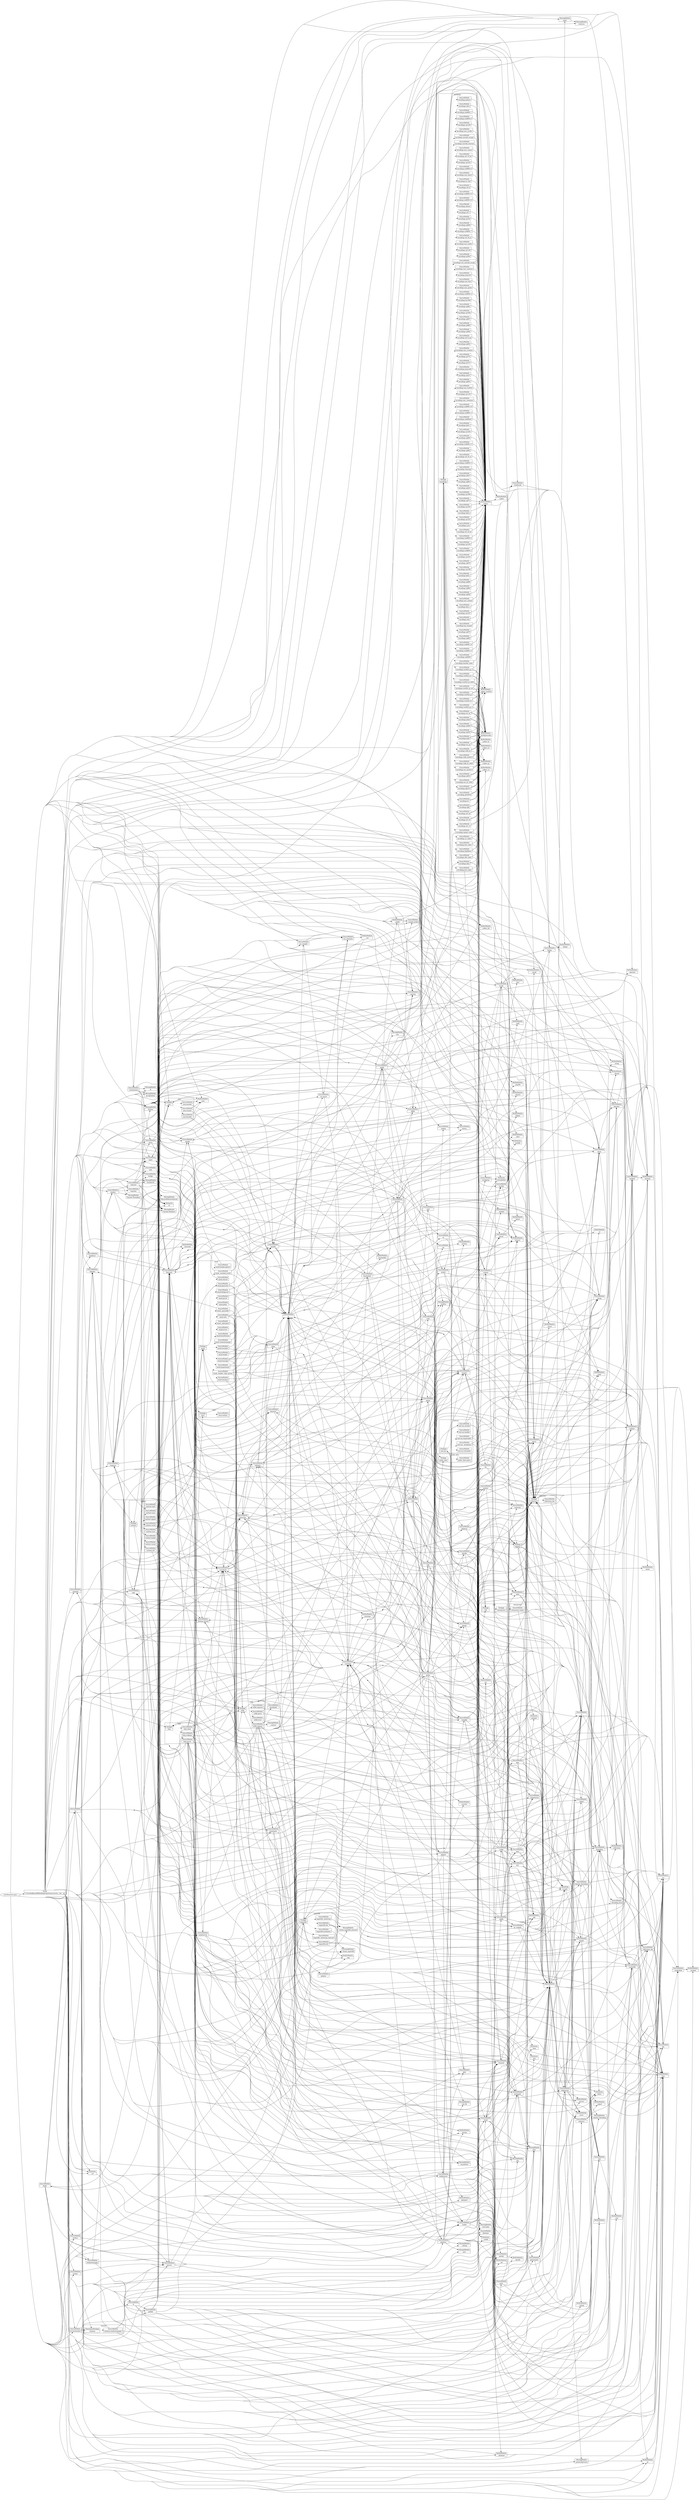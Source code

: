 digraph G {
	rankdir="LR";
	concentrate="true";
	"<PyiModuleGraph>" [label="<PyiModuleGraph>"];
	"C:\Users\bukharim96\Desktop\Projects\macron\core\__init__.py" [label="<f0> Script| <f1> C:\Users\bukharim96\Desktop\Projects\macron\core\__init__.py",shape="record"];
	"_codecs" [label="<f0> BuiltinModule| <f1> _codecs",shape="record"];
	"resource" [label="<f0> MissingModule| <f1> resource",shape="record"];
	"_strptime" [label="<f0> SourceModule| <f1> _strptime",shape="record"];
	"_io" [label="<f0> BuiltinModule| <f1> _io",shape="record"];
	"_operator" [label="<f0> BuiltinModule| <f1> _operator",shape="record"];
	"_functools" [label="<f0> BuiltinModule| <f1> _functools",shape="record"];
	"_compat_pickle" [label="<f0> SourceModule| <f1> _compat_pickle",shape="record"];
	"org" [label="<f0> MissingModule| <f1> org",shape="record"];
	"pickle" [label="<f0> SourceModule| <f1> pickle",shape="record"];
	"_tracemalloc" [label="<f0> BuiltinModule| <f1> _tracemalloc",shape="record"];
	"tracemalloc" [label="<f0> SourceModule| <f1> tracemalloc",shape="record"];
	"_warnings" [label="<f0> BuiltinModule| <f1> _warnings",shape="record"];
	"_heapq" [label="<f0> BuiltinModule| <f1> _heapq",shape="record"];
	"__future__" [label="<f0> SourceModule| <f1> __future__",shape="record"];
	"difflib" [label="<f0> SourceModule| <f1> difflib",shape="record"];
	"cmd" [label="<f0> SourceModule| <f1> cmd",shape="record"];
	"bdb" [label="<f0> SourceModule| <f1> bdb",shape="record"];
	"codeop" [label="<f0> SourceModule| <f1> codeop",shape="record"];
	"code" [label="<f0> SourceModule| <f1> code",shape="record"];
	"glob" [label="<f0> SourceModule| <f1> glob",shape="record"];
	"readline" [label="<f0> MissingModule| <f1> readline",shape="record"];
	"shlex" [label="<f0> SourceModule| <f1> shlex",shape="record"];
	"marshal" [label="<f0> BuiltinModule| <f1> marshal",shape="record"];
	"pkgutil" [label="<f0> SourceModule| <f1> pkgutil",shape="record"];
	"tempfile" [label="<f0> SourceModule| <f1> tempfile",shape="record"];
	"termios" [label="<f0> MissingModule| <f1> termios",shape="record"];
	"tty" [label="<f0> SourceModule| <f1> tty",shape="record"];
	"pydoc_data" [label="<f0> Package| <f1> pydoc_data",shape="record"];
	"pydoc_data.topics" [label="<f0> SourceModule| <f1> pydoc_data.topics",shape="record"];
	"html.entities" [label="<f0> SourceModule| <f1> html.entities",shape="record"];
	"html" [label="<f0> Package| <f1> html",shape="record"];
	"ipaddress" [label="<f0> SourceModule| <f1> ipaddress",shape="record"];
	"ssl" [label="<f0> SourceModule| <f1> ssl",shape="record"];
	"http.client" [label="<f0> SourceModule| <f1> http.client",shape="record"];
	"mimetypes" [label="<f0> SourceModule| <f1> mimetypes",shape="record"];
	"socketserver" [label="<f0> SourceModule| <f1> socketserver",shape="record"];
	"http" [label="<f0> Package| <f1> http",shape="record"];
	"http.server" [label="<f0> SourceModule| <f1> http.server",shape="record"];
	"optparse" [label="<f0> SourceModule| <f1> optparse",shape="record"];
	"uu" [label="<f0> SourceModule| <f1> uu",shape="record"];
	"email.feedparser" [label="<f0> SourceModule| <f1> email.feedparser",shape="record"];
	"email.parser" [label="<f0> SourceModule| <f1> email.parser",shape="record"];
	"email" [label="<f0> Package| <f1> email",shape="record"];
	"calendar" [label="<f0> SourceModule| <f1> calendar",shape="record"];
	"email._parseaddr" [label="<f0> SourceModule| <f1> email._parseaddr",shape="record"];
	"email.utils" [label="<f0> SourceModule| <f1> email.utils",shape="record"];
	"email.errors" [label="<f0> SourceModule| <f1> email.errors",shape="record"];
	"email.header" [label="<f0> SourceModule| <f1> email.header",shape="record"];
	"email._policybase" [label="<f0> SourceModule| <f1> email._policybase",shape="record"];
	"email.base64mime" [label="<f0> SourceModule| <f1> email.base64mime",shape="record"];
	"email.encoders" [label="<f0> SourceModule| <f1> email.encoders",shape="record"];
	"email.charset" [label="<f0> SourceModule| <f1> email.charset",shape="record"];
	"email._encoded_words" [label="<f0> SourceModule| <f1> email._encoded_words",shape="record"];
	"_sha1" [label="<f0> BuiltinModule| <f1> _sha1",shape="record"];
	"_md5" [label="<f0> BuiltinModule| <f1> _md5",shape="record"];
	"_sha256" [label="<f0> BuiltinModule| <f1> _sha256",shape="record"];
	"_sha512" [label="<f0> BuiltinModule| <f1> _sha512",shape="record"];
	"_blake2" [label="<f0> BuiltinModule| <f1> _blake2",shape="record"];
	"_sha3" [label="<f0> BuiltinModule| <f1> _sha3",shape="record"];
	"_hashlib" [label="<f0> Extension| <f1> _hashlib",shape="record"];
	"hashlib" [label="<f0> SourceModule| <f1> hashlib",shape="record"];
	"_bisect" [label="<f0> BuiltinModule| <f1> _bisect",shape="record"];
	"bisect" [label="<f0> SourceModule| <f1> bisect",shape="record"];
	"_random" [label="<f0> BuiltinModule| <f1> _random",shape="record"];
	"random" [label="<f0> SourceModule| <f1> random",shape="record"];
	"email.generator" [label="<f0> SourceModule| <f1> email.generator",shape="record"];
	"email.iterators" [label="<f0> SourceModule| <f1> email.iterators",shape="record"];
	"email._header_value_parser" [label="<f0> SourceModule| <f1> email._header_value_parser",shape="record"];
	"email.headerregistry" [label="<f0> SourceModule| <f1> email.headerregistry",shape="record"];
	"email.quoprimime" [label="<f0> SourceModule| <f1> email.quoprimime",shape="record"];
	"email.contentmanager" [label="<f0> SourceModule| <f1> email.contentmanager",shape="record"];
	"email.policy" [label="<f0> SourceModule| <f1> email.policy",shape="record"];
	"email.message" [label="<f0> SourceModule| <f1> email.message",shape="record"];
	"webbrowser" [label="<f0> SourceModule| <f1> webbrowser",shape="record"];
	"pydoc" [label="<f0> SourceModule| <f1> pydoc",shape="record"];
	"pdb" [label="<f0> SourceModule| <f1> pdb",shape="record"];
	"unittest.util" [label="<f0> SourceModule| <f1> unittest.util",shape="record"];
	"unittest.result" [label="<f0> SourceModule| <f1> unittest.result",shape="record"];
	"_string" [label="<f0> BuiltinModule| <f1> _string",shape="record"];
	"string" [label="<f0> SourceModule| <f1> string",shape="record"];
	"atexit" [label="<f0> BuiltinModule| <f1> atexit",shape="record"];
	"logging" [label="<f0> Package| <f1> logging",shape="record"];
	"pprint" [label="<f0> SourceModule| <f1> pprint",shape="record"];
	"unittest.case" [label="<f0> SourceModule| <f1> unittest.case",shape="record"];
	"unittest.suite" [label="<f0> SourceModule| <f1> unittest.suite",shape="record"];
	"unittest.loader" [label="<f0> SourceModule| <f1> unittest.loader",shape="record"];
	"unittest.runner" [label="<f0> SourceModule| <f1> unittest.runner",shape="record"];
	"unittest.main" [label="<f0> SourceModule| <f1> unittest.main",shape="record"];
	"unittest.signals" [label="<f0> SourceModule| <f1> unittest.signals",shape="record"];
	"unittest" [label="<f0> Package| <f1> unittest",shape="record"];
	"doctest" [label="<f0> SourceModule| <f1> doctest",shape="record"];
	"stringprep" [label="<f0> SourceModule| <f1> stringprep",shape="record"];
	"unicodedata" [label="<f0> Extension| <f1> unicodedata",shape="record"];
	"quopri" [label="<f0> SourceModule| <f1> quopri",shape="record"];
	"_codecs_hk" [label="<f0> BuiltinModule| <f1> _codecs_hk",shape="record"];
	"_codecs_kr" [label="<f0> BuiltinModule| <f1> _codecs_kr",shape="record"];
	"_codecs_tw" [label="<f0> BuiltinModule| <f1> _codecs_tw",shape="record"];
	"_codecs_cn" [label="<f0> BuiltinModule| <f1> _codecs_cn",shape="record"];
	"getopt" [label="<f0> SourceModule| <f1> getopt",shape="record"];
	"base64" [label="<f0> SourceModule| <f1> base64",shape="record"];
	"_codecs_jp" [label="<f0> BuiltinModule| <f1> _codecs_jp",shape="record"];
	"_codecs_iso2022" [label="<f0> BuiltinModule| <f1> _codecs_iso2022",shape="record"];
	"_multibytecodec" [label="<f0> BuiltinModule| <f1> _multibytecodec",shape="record"];
	"_locale" [label="<f0> BuiltinModule| <f1> _locale",shape="record"];
	"_weakref" [label="<f0> BuiltinModule| <f1> _weakref",shape="record"];
	"urllib" [label="<f0> Package| <f1> urllib",shape="record"];
	"urllib.parse" [label="<f0> SourceModule| <f1> urllib.parse",shape="record"];
	"json.scanner" [label="<f0> SourceModule| <f1> json.scanner",shape="record"];
	"json.decoder" [label="<f0> SourceModule| <f1> json.decoder",shape="record"];
	"json.encoder" [label="<f0> SourceModule| <f1> json.encoder",shape="record"];
	"gi" [label="<f0> MissingModule| <f1> gi",shape="record"];
	"'gi.repository'" [label="<f0> MissingModule| <f1> 'gi.repository'",shape="record"];
	"common" [label="<f0> NamespacePackage| <f1> common",shape="record"];
	"common.windowmanager" [label="<f0> SourceModule| <f1> common.windowmanager",shape="record"];
	"'System.Threading'" [label="<f0> MissingModule| <f1> 'System.Threading'",shape="record"];
	"'System.Windows'" [label="<f0> MissingModule| <f1> 'System.Windows'",shape="record"];
	"menu" [label="<f0> SourceModule| <f1> menu",shape="record"];
	"menubar" [label="<f0> SourceModule| <f1> menubar",shape="record"];
	"System" [label="<f0> MissingModule| <f1> System",shape="record"];
	"'System.IO'" [label="<f0> MissingModule| <f1> 'System.IO'",shape="record"];
	"MacronWebviewInterop" [label="<f0> MissingModule| <f1> MacronWebviewInterop",shape="record"];
	"bridge" [label="<f0> SourceModule| <f1> bridge",shape="record"];
	"utils" [label="<f0> SourceModule| <f1> utils",shape="record"];
	"webview" [label="<f0> SourceModule| <f1> webview",shape="record"];
	"fnmatch" [label="<f0> SourceModule| <f1> fnmatch",shape="record"];
	"zlib" [label="<f0> BuiltinModule| <f1> zlib",shape="record"];
	"_bz2" [label="<f0> Extension| <f1> _bz2",shape="record"];
	"bz2" [label="<f0> SourceModule| <f1> bz2",shape="record"];
	"_lzma" [label="<f0> Extension| <f1> _lzma",shape="record"];
	"lzma" [label="<f0> SourceModule| <f1> lzma",shape="record"];
	"grp" [label="<f0> MissingModule| <f1> grp",shape="record"];
	"_compression" [label="<f0> SourceModule| <f1> _compression",shape="record"];
	"gzip" [label="<f0> SourceModule| <f1> gzip",shape="record"];
	"tarfile" [label="<f0> SourceModule| <f1> tarfile",shape="record"];
	"importlib.util" [label="<f0> SourceModule| <f1> importlib.util",shape="record"];
	"py_compile" [label="<f0> SourceModule| <f1> py_compile",shape="record"];
	"zipfile" [label="<f0> SourceModule| <f1> zipfile",shape="record"];
	"shutil" [label="<f0> SourceModule| <f1> shutil",shape="record"];
	"_ast" [label="<f0> BuiltinModule| <f1> _ast",shape="record"];
	"ast" [label="<f0> SourceModule| <f1> ast",shape="record"];
	"_opcode" [label="<f0> BuiltinModule| <f1> _opcode",shape="record"];
	"opcode" [label="<f0> SourceModule| <f1> opcode",shape="record"];
	"dis" [label="<f0> SourceModule| <f1> dis",shape="record"];
	"importlib.machinery" [label="<f0> SourceModule| <f1> importlib.machinery",shape="record"];
	"tokenize" [label="<f0> SourceModule| <f1> tokenize",shape="record"];
	"token" [label="<f0> SourceModule| <f1> token",shape="record"];
	"'org.python'" [label="<f0> MissingModule| <f1> 'org.python'",shape="record"];
	"copy" [label="<f0> SourceModule| <f1> copy",shape="record"];
	"textwrap" [label="<f0> SourceModule| <f1> textwrap",shape="record"];
	"gettext" [label="<f0> SourceModule| <f1> gettext",shape="record"];
	"argparse" [label="<f0> SourceModule| <f1> argparse",shape="record"];
	"_imp" [label="<f0> BuiltinModule| <f1> _imp",shape="record"];
	"_frozen_importlib" [label="<f0> ExcludedModule| <f1> _frozen_importlib",shape="record"];
	"importlib._bootstrap" [label="<f0> SourceModule| <f1> importlib._bootstrap",shape="record"];
	"_frozen_importlib_external" [label="<f0> MissingModule| <f1> _frozen_importlib_external",shape="record"];
	"importlib._bootstrap_external" [label="<f0> SourceModule| <f1> importlib._bootstrap_external",shape="record"];
	"importlib.abc" [label="<f0> SourceModule| <f1> importlib.abc",shape="record"];
	"importlib" [label="<f0> Package| <f1> importlib",shape="record"];
	"inspect" [label="<f0> SourceModule| <f1> inspect",shape="record"];
	"macron" [label="<f0> SourceModule| <f1> macron",shape="record"];
	"_stat" [label="<f0> BuiltinModule| <f1> _stat",shape="record"];
	"stat" [label="<f0> SourceModule| <f1> stat",shape="record"];
	"genericpath" [label="<f0> SourceModule| <f1> genericpath",shape="record"];
	"pwd" [label="<f0> MissingModule| <f1> pwd",shape="record"];
	"posixpath" [label="<f0> SourceModule| <f1> posixpath",shape="record"];
	"nt" [label="<f0> BuiltinModule| <f1> nt",shape="record"];
	"os.path" [label="<f0> AliasNode| <f1> os.path",shape="record"];
	"_signal" [label="<f0> BuiltinModule| <f1> _signal",shape="record"];
	"signal" [label="<f0> SourceModule| <f1> signal",shape="record"];
	"builtins" [label="<f0> BuiltinModule| <f1> builtins",shape="record"];
	"_thread" [label="<f0> BuiltinModule| <f1> _thread",shape="record"];
	"_collections" [label="<f0> BuiltinModule| <f1> _collections",shape="record"];
	"_threading_local" [label="<f0> SourceModule| <f1> _threading_local",shape="record"];
	"threading" [label="<f0> SourceModule| <f1> threading",shape="record"];
	"msvcrt" [label="<f0> BuiltinModule| <f1> msvcrt",shape="record"];
	"_winapi" [label="<f0> BuiltinModule| <f1> _winapi",shape="record"];
	"_dummy_thread" [label="<f0> SourceModule| <f1> _dummy_thread",shape="record"];
	"_dummy_threading" [label="<f0> MissingModule| <f1> _dummy_threading",shape="record"];
	"dummy_threading" [label="<f0> SourceModule| <f1> dummy_threading",shape="record"];
	"subprocess" [label="<f0> SourceModule| <f1> subprocess",shape="record"];
	"winreg" [label="<f0> BuiltinModule| <f1> winreg",shape="record"];
	"_winreg" [label="<f0> MissingModule| <f1> _winreg",shape="record"];
	"binascii" [label="<f0> BuiltinModule| <f1> binascii",shape="record"];
	"contextlib" [label="<f0> SourceModule| <f1> contextlib",shape="record"];
	"itertools" [label="<f0> BuiltinModule| <f1> itertools",shape="record"];
	"pyexpat" [label="<f0> Extension| <f1> pyexpat",shape="record"];
	"xml" [label="<f0> Package| <f1> xml",shape="record"];
	"xml.sax.expatreader" [label="<f0> SourceModule| <f1> xml.sax.expatreader",shape="record"];
	"xml.sax.saxutils" [label="<f0> SourceModule| <f1> xml.sax.saxutils",shape="record"];
	"urllib.request" [label="<f0> SourceModule| <f1> urllib.request",shape="record"];
	"_scproxy" [label="<f0> MissingModule| <f1> _scproxy",shape="record"];
	"getpass" [label="<f0> SourceModule| <f1> getpass",shape="record"];
	"nturl2path" [label="<f0> SourceModule| <f1> nturl2path",shape="record"];
	"ftplib" [label="<f0> SourceModule| <f1> ftplib",shape="record"];
	"netrc" [label="<f0> SourceModule| <f1> netrc",shape="record"];
	"http.cookiejar" [label="<f0> SourceModule| <f1> http.cookiejar",shape="record"];
	"urllib.response" [label="<f0> SourceModule| <f1> urllib.response",shape="record"];
	"urllib.error" [label="<f0> SourceModule| <f1> urllib.error",shape="record"];
	"xml.sax" [label="<f0> Package| <f1> xml.sax",shape="record"];
	"xml.sax.handler" [label="<f0> SourceModule| <f1> xml.sax.handler",shape="record"];
	"xml.sax._exceptions" [label="<f0> SourceModule| <f1> xml.sax._exceptions",shape="record"];
	"xml.sax.xmlreader" [label="<f0> SourceModule| <f1> xml.sax.xmlreader",shape="record"];
	"xml.parsers" [label="<f0> Package| <f1> xml.parsers",shape="record"];
	"xml.parsers.expat" [label="<f0> SourceModule| <f1> xml.parsers.expat",shape="record"];
	"plistlib" [label="<f0> SourceModule| <f1> plistlib",shape="record"];
	"java" [label="<f0> MissingModule| <f1> java",shape="record"];
	"'java.lang'" [label="<f0> MissingModule| <f1> 'java.lang'",shape="record"];
	"_socket" [label="<f0> Extension| <f1> _socket",shape="record"];
	"math" [label="<f0> BuiltinModule| <f1> math",shape="record"];
	"select" [label="<f0> Extension| <f1> select",shape="record"];
	"selectors" [label="<f0> SourceModule| <f1> selectors",shape="record"];
	"errno" [label="<f0> BuiltinModule| <f1> errno",shape="record"];
	"socket" [label="<f0> SourceModule| <f1> socket",shape="record"];
	"_struct" [label="<f0> BuiltinModule| <f1> _struct",shape="record"];
	"struct" [label="<f0> SourceModule| <f1> struct",shape="record"];
	"vms_lib" [label="<f0> MissingModule| <f1> vms_lib",shape="record"];
	"window" [label="<f0> SourceModule| <f1> window",shape="record"];
	"platform" [label="<f0> SourceModule| <f1> platform",shape="record"];
	"os" [label="<f0> SourceModule| <f1> os",shape="record"];
	"sys" [label="<f0> BuiltinModule| <f1> sys",shape="record"];
	"system" [label="<f0> SourceModule| <f1> system",shape="record"];
	"fs" [label="<f0> SourceModule| <f1> fs",shape="record"];
	"windowmanager" [label="<f0> SourceModule| <f1> windowmanager",shape="record"];
	"currentwindow" [label="<f0> SourceModule| <f1> currentwindow",shape="record"];
	"archive" [label="<f0> SourceModule| <f1> archive",shape="record"];
	"_contextmenu" [label="<f0> SourceModule| <f1> _contextmenu",shape="record"];
	"json" [label="<f0> Package| <f1> json",shape="record"];
	"_json" [label="<f0> BuiltinModule| <f1> _json",shape="record"];
	"pathlib" [label="<f0> SourceModule| <f1> pathlib",shape="record"];
	"clr" [label="<f0> Extension| <f1> clr",shape="record"];
	"abc" [label="<f0> SourceModule| <f1> abc",shape="record"];
	"traceback" [label="<f0> SourceModule| <f1> traceback",shape="record"];
	"_weakrefset" [label="<f0> SourceModule| <f1> _weakrefset",shape="record"];
	"locale" [label="<f0> SourceModule| <f1> locale",shape="record"];
	"encodings.cp273" [label="<f0> SourceModule| <f1> encodings.cp273",shape="record"];
	"encodings.cp1006" [label="<f0> SourceModule| <f1> encodings.cp1006",shape="record"];
	"encodings.cp424" [label="<f0> SourceModule| <f1> encodings.cp424",shape="record"];
	"encodings.cp863" [label="<f0> SourceModule| <f1> encodings.cp863",shape="record"];
	"encodings.ptcp154" [label="<f0> SourceModule| <f1> encodings.ptcp154",shape="record"];
	"encodings.koi8_u" [label="<f0> SourceModule| <f1> encodings.koi8_u",shape="record"];
	"encodings.cp037" [label="<f0> SourceModule| <f1> encodings.cp037",shape="record"];
	"encodings.charmap" [label="<f0> SourceModule| <f1> encodings.charmap",shape="record"];
	"encodings.iso8859_5" [label="<f0> SourceModule| <f1> encodings.iso8859_5",shape="record"];
	"encodings" [label="<f0> Package| <f1> encodings",shape="record"];
	"encodings.utf_32_le" [label="<f0> SourceModule| <f1> encodings.utf_32_le",shape="record"];
	"encodings.cp862" [label="<f0> SourceModule| <f1> encodings.cp862",shape="record"];
	"encodings.iso2022_jp" [label="<f0> SourceModule| <f1> encodings.iso2022_jp",shape="record"];
	"encodings.iso8859_11" [label="<f0> SourceModule| <f1> encodings.iso8859_11",shape="record"];
	"encodings.bz2_codec" [label="<f0> SourceModule| <f1> encodings.bz2_codec",shape="record"];
	"encodings.cp850" [label="<f0> SourceModule| <f1> encodings.cp850",shape="record"];
	"encodings.cp1254" [label="<f0> SourceModule| <f1> encodings.cp1254",shape="record"];
	"encodings.euc_jp" [label="<f0> SourceModule| <f1> encodings.euc_jp",shape="record"];
	"encodings.shift_jis" [label="<f0> SourceModule| <f1> encodings.shift_jis",shape="record"];
	"encodings.koi8_t" [label="<f0> SourceModule| <f1> encodings.koi8_t",shape="record"];
	"encodings.hex_codec" [label="<f0> SourceModule| <f1> encodings.hex_codec",shape="record"];
	"encodings.undefined" [label="<f0> SourceModule| <f1> encodings.undefined",shape="record"];
	"encodings.iso8859_3" [label="<f0> SourceModule| <f1> encodings.iso8859_3",shape="record"];
	"encodings.iso8859_16" [label="<f0> SourceModule| <f1> encodings.iso8859_16",shape="record"];
	"encodings.mac_romanian" [label="<f0> SourceModule| <f1> encodings.mac_romanian",shape="record"];
	"encodings.cp1125" [label="<f0> SourceModule| <f1> encodings.cp1125",shape="record"];
	"encodings.mac_turkish" [label="<f0> SourceModule| <f1> encodings.mac_turkish",shape="record"];
	"encodings.cp932" [label="<f0> SourceModule| <f1> encodings.cp932",shape="record"];
	"encodings.rot_13" [label="<f0> SourceModule| <f1> encodings.rot_13",shape="record"];
	"encodings.cp855" [label="<f0> SourceModule| <f1> encodings.cp855",shape="record"];
	"encodings.cp437" [label="<f0> SourceModule| <f1> encodings.cp437",shape="record"];
	"encodings.punycode" [label="<f0> SourceModule| <f1> encodings.punycode",shape="record"];
	"encodings.cp737" [label="<f0> SourceModule| <f1> encodings.cp737",shape="record"];
	"encodings.cp775" [label="<f0> SourceModule| <f1> encodings.cp775",shape="record"];
	"encodings.mac_croatian" [label="<f0> SourceModule| <f1> encodings.mac_croatian",shape="record"];
	"encodings.base64_codec" [label="<f0> SourceModule| <f1> encodings.base64_codec",shape="record"];
	"encodings.cp852" [label="<f0> SourceModule| <f1> encodings.cp852",shape="record"];
	"encodings.utf_8_sig" [label="<f0> SourceModule| <f1> encodings.utf_8_sig",shape="record"];
	"encodings.utf_32" [label="<f0> SourceModule| <f1> encodings.utf_32",shape="record"];
	"encodings.cp856" [label="<f0> SourceModule| <f1> encodings.cp856",shape="record"];
	"encodings.gb18030" [label="<f0> SourceModule| <f1> encodings.gb18030",shape="record"];
	"encodings.cp860" [label="<f0> SourceModule| <f1> encodings.cp860",shape="record"];
	"encodings.cp857" [label="<f0> SourceModule| <f1> encodings.cp857",shape="record"];
	"encodings.cp1026" [label="<f0> SourceModule| <f1> encodings.cp1026",shape="record"];
	"encodings.cp861" [label="<f0> SourceModule| <f1> encodings.cp861",shape="record"];
	"encodings.kz1048" [label="<f0> SourceModule| <f1> encodings.kz1048",shape="record"];
	"encodings.cp950" [label="<f0> SourceModule| <f1> encodings.cp950",shape="record"];
	"encodings.iso8859_4" [label="<f0> SourceModule| <f1> encodings.iso8859_4",shape="record"];
	"encodings.gb2312" [label="<f0> SourceModule| <f1> encodings.gb2312",shape="record"];
	"encodings.iso2022_jp_2004" [label="<f0> SourceModule| <f1> encodings.iso2022_jp_2004",shape="record"];
	"encodings.mac_greek" [label="<f0> SourceModule| <f1> encodings.mac_greek",shape="record"];
	"encodings.big5" [label="<f0> SourceModule| <f1> encodings.big5",shape="record"];
	"encodings.mac_farsi" [label="<f0> SourceModule| <f1> encodings.mac_farsi",shape="record"];
	"encodings.utf_16" [label="<f0> SourceModule| <f1> encodings.utf_16",shape="record"];
	"encodings.euc_kr" [label="<f0> SourceModule| <f1> encodings.euc_kr",shape="record"];
	"encodings.mac_centeuro" [label="<f0> SourceModule| <f1> encodings.mac_centeuro",shape="record"];
	"encodings.raw_unicode_escape" [label="<f0> SourceModule| <f1> encodings.raw_unicode_escape",shape="record"];
	"encodings.cp500" [label="<f0> SourceModule| <f1> encodings.cp500",shape="record"];
	"encodings.cp1140" [label="<f0> SourceModule| <f1> encodings.cp1140",shape="record"];
	"encodings.mac_arabic" [label="<f0> SourceModule| <f1> encodings.mac_arabic",shape="record"];
	"encodings.utf_16_le" [label="<f0> SourceModule| <f1> encodings.utf_16_le",shape="record"];
	"encodings.iso8859_7" [label="<f0> SourceModule| <f1> encodings.iso8859_7",shape="record"];
	"encodings.cp866" [label="<f0> SourceModule| <f1> encodings.cp866",shape="record"];
	"encodings.cp720" [label="<f0> SourceModule| <f1> encodings.cp720",shape="record"];
	"encodings.utf_7" [label="<f0> SourceModule| <f1> encodings.utf_7",shape="record"];
	"encodings.iso8859_10" [label="<f0> SourceModule| <f1> encodings.iso8859_10",shape="record"];
	"encodings.iso8859_15" [label="<f0> SourceModule| <f1> encodings.iso8859_15",shape="record"];
	"encodings.iso2022_jp_3" [label="<f0> SourceModule| <f1> encodings.iso2022_jp_3",shape="record"];
	"encodings.utf_8" [label="<f0> SourceModule| <f1> encodings.utf_8",shape="record"];
	"encodings.euc_jisx0213" [label="<f0> SourceModule| <f1> encodings.euc_jisx0213",shape="record"];
	"encodings.tis_620" [label="<f0> SourceModule| <f1> encodings.tis_620",shape="record"];
	"encodings.iso2022_jp_ext" [label="<f0> SourceModule| <f1> encodings.iso2022_jp_ext",shape="record"];
	"encodings.mac_latin2" [label="<f0> SourceModule| <f1> encodings.mac_latin2",shape="record"];
	"encodings.iso8859_8" [label="<f0> SourceModule| <f1> encodings.iso8859_8",shape="record"];
	"encodings.gbk" [label="<f0> SourceModule| <f1> encodings.gbk",shape="record"];
	"encodings.aliases" [label="<f0> SourceModule| <f1> encodings.aliases",shape="record"];
	"encodings.cp1255" [label="<f0> SourceModule| <f1> encodings.cp1255",shape="record"];
	"encodings.utf_16_be" [label="<f0> SourceModule| <f1> encodings.utf_16_be",shape="record"];
	"encodings.iso2022_jp_1" [label="<f0> SourceModule| <f1> encodings.iso2022_jp_1",shape="record"];
	"encodings.mac_roman" [label="<f0> SourceModule| <f1> encodings.mac_roman",shape="record"];
	"encodings.unicode_internal" [label="<f0> SourceModule| <f1> encodings.unicode_internal",shape="record"];
	"encodings.unicode_escape" [label="<f0> SourceModule| <f1> encodings.unicode_escape",shape="record"];
	"encodings.big5hkscs" [label="<f0> SourceModule| <f1> encodings.big5hkscs",shape="record"];
	"encodings.mac_cyrillic" [label="<f0> SourceModule| <f1> encodings.mac_cyrillic",shape="record"];
	"encodings.cp1256" [label="<f0> SourceModule| <f1> encodings.cp1256",shape="record"];
	"encodings.quopri_codec" [label="<f0> SourceModule| <f1> encodings.quopri_codec",shape="record"];
	"encodings.iso8859_9" [label="<f0> SourceModule| <f1> encodings.iso8859_9",shape="record"];
	"encodings.iso8859_1" [label="<f0> SourceModule| <f1> encodings.iso8859_1",shape="record"];
	"encodings.mbcs" [label="<f0> SourceModule| <f1> encodings.mbcs",shape="record"];
	"encodings.iso2022_kr" [label="<f0> SourceModule| <f1> encodings.iso2022_kr",shape="record"];
	"encodings.cp949" [label="<f0> SourceModule| <f1> encodings.cp949",shape="record"];
	"encodings.zlib_codec" [label="<f0> SourceModule| <f1> encodings.zlib_codec",shape="record"];
	"encodings.johab" [label="<f0> SourceModule| <f1> encodings.johab",shape="record"];
	"encodings.palmos" [label="<f0> SourceModule| <f1> encodings.palmos",shape="record"];
	"encodings.iso8859_13" [label="<f0> SourceModule| <f1> encodings.iso8859_13",shape="record"];
	"encodings.iso8859_14" [label="<f0> SourceModule| <f1> encodings.iso8859_14",shape="record"];
	"encodings.cp865" [label="<f0> SourceModule| <f1> encodings.cp865",shape="record"];
	"encodings.cp875" [label="<f0> SourceModule| <f1> encodings.cp875",shape="record"];
	"encodings.hp_roman8" [label="<f0> SourceModule| <f1> encodings.hp_roman8",shape="record"];
	"encodings.oem" [label="<f0> SourceModule| <f1> encodings.oem",shape="record"];
	"encodings.iso2022_jp_2" [label="<f0> SourceModule| <f1> encodings.iso2022_jp_2",shape="record"];
	"encodings.cp1257" [label="<f0> SourceModule| <f1> encodings.cp1257",shape="record"];
	"encodings.latin_1" [label="<f0> SourceModule| <f1> encodings.latin_1",shape="record"];
	"encodings.hz" [label="<f0> SourceModule| <f1> encodings.hz",shape="record"];
	"encodings.mac_iceland" [label="<f0> SourceModule| <f1> encodings.mac_iceland",shape="record"];
	"encodings.euc_jis_2004" [label="<f0> SourceModule| <f1> encodings.euc_jis_2004",shape="record"];
	"encodings.cp858" [label="<f0> SourceModule| <f1> encodings.cp858",shape="record"];
	"encodings.cp864" [label="<f0> SourceModule| <f1> encodings.cp864",shape="record"];
	"encodings.cp869" [label="<f0> SourceModule| <f1> encodings.cp869",shape="record"];
	"encodings.koi8_r" [label="<f0> SourceModule| <f1> encodings.koi8_r",shape="record"];
	"encodings.cp1258" [label="<f0> SourceModule| <f1> encodings.cp1258",shape="record"];
	"encodings.shift_jis_2004" [label="<f0> SourceModule| <f1> encodings.shift_jis_2004",shape="record"];
	"encodings.cp874" [label="<f0> SourceModule| <f1> encodings.cp874",shape="record"];
	"encodings.cp1251" [label="<f0> SourceModule| <f1> encodings.cp1251",shape="record"];
	"encodings.iso8859_2" [label="<f0> SourceModule| <f1> encodings.iso8859_2",shape="record"];
	"encodings.cp1250" [label="<f0> SourceModule| <f1> encodings.cp1250",shape="record"];
	"encodings.iso8859_6" [label="<f0> SourceModule| <f1> encodings.iso8859_6",shape="record"];
	"encodings.utf_32_be" [label="<f0> SourceModule| <f1> encodings.utf_32_be",shape="record"];
	"encodings.idna" [label="<f0> SourceModule| <f1> encodings.idna",shape="record"];
	"encodings.shift_jisx0213" [label="<f0> SourceModule| <f1> encodings.shift_jisx0213",shape="record"];
	"encodings.cp65001" [label="<f0> SourceModule| <f1> encodings.cp65001",shape="record"];
	"encodings.ascii" [label="<f0> SourceModule| <f1> encodings.ascii",shape="record"];
	"encodings.cp1253" [label="<f0> SourceModule| <f1> encodings.cp1253",shape="record"];
	"encodings.uu_codec" [label="<f0> SourceModule| <f1> encodings.uu_codec",shape="record"];
	"encodings.cp1252" [label="<f0> SourceModule| <f1> encodings.cp1252",shape="record"];
	"sre_compile" [label="<f0> SourceModule| <f1> sre_compile",shape="record"];
	"linecache" [label="<f0> SourceModule| <f1> linecache",shape="record"];
	"collections.abc" [label="<f0> SourceModule| <f1> collections.abc",shape="record"];
	"collections" [label="<f0> Package| <f1> collections",shape="record"];
	"re" [label="<f0> SourceModule| <f1> re",shape="record"];
	"types" [label="<f0> SourceModule| <f1> types",shape="record"];
	"copyreg" [label="<f0> SourceModule| <f1> copyreg",shape="record"];
	"heapq" [label="<f0> SourceModule| <f1> heapq",shape="record"];
	"_collections_abc" [label="<f0> SourceModule| <f1> _collections_abc",shape="record"];
	"enum" [label="<f0> SourceModule| <f1> enum",shape="record"];
	"warnings" [label="<f0> SourceModule| <f1> warnings",shape="record"];
	"reprlib" [label="<f0> SourceModule| <f1> reprlib",shape="record"];
	"_bootlocale" [label="<f0> SourceModule| <f1> _bootlocale",shape="record"];
	"weakref" [label="<f0> SourceModule| <f1> weakref",shape="record"];
	"functools" [label="<f0> SourceModule| <f1> functools",shape="record"];
	"sre_parse" [label="<f0> SourceModule| <f1> sre_parse",shape="record"];
	"sre_constants" [label="<f0> SourceModule| <f1> sre_constants",shape="record"];
	"operator" [label="<f0> SourceModule| <f1> operator",shape="record"];
	"io" [label="<f0> SourceModule| <f1> io",shape="record"];
	"keyword" [label="<f0> SourceModule| <f1> keyword",shape="record"];
	"_sre" [label="<f0> BuiltinModule| <f1> _sre",shape="record"];
	"_ssl" [label="<f0> Extension| <f1> _ssl",shape="record"];
	"zipimport" [label="<f0> BuiltinModule| <f1> zipimport",shape="record"];
	"datetime" [label="<f0> SourceModule| <f1> datetime",shape="record"];
	"_datetime" [label="<f0> BuiltinModule| <f1> _datetime",shape="record"];
	"_posixsubprocess" [label="<f0> MissingModule| <f1> _posixsubprocess",shape="record"];
	"_pickle" [label="<f0> BuiltinModule| <f1> _pickle",shape="record"];
	"ntpath" [label="<f0> SourceModule| <f1> ntpath",shape="record"];
	"posix" [label="<f0> MissingModule| <f1> posix",shape="record"];
	"codecs" [label="<f0> SourceModule| <f1> codecs",shape="record"];
	"time" [label="<f0> BuiltinModule| <f1> time",shape="record"];
	"gc" [label="<f0> BuiltinModule| <f1> gc",shape="record"];
	subgraph "cluster_collections" {
		label="collections";
		"collections" -> "collections.abc" [style="dotted"];
	}
	subgraph "cluster_pydoc_data" {
		label="pydoc_data";
		"pydoc_data" -> "pydoc_data.topics" [style="dotted"];
	}
	subgraph "cluster_html" {
		label="html";
		"html" -> "html.entities" [style="dotted"];
	}
	subgraph "cluster_encodings" {
		label="encodings";
		"encodings" -> "encodings.aliases" [style="dotted"];
		"encodings" -> "encodings.mbcs" [style="dotted"];
		"encodings" -> "encodings.cp1252" [style="dotted"];
		"encodings" -> "encodings.uu_codec" [style="dotted"];
		"encodings" -> "encodings.cp1253" [style="dotted"];
		"encodings" -> "encodings.ascii" [style="dotted"];
		"encodings" -> "encodings.cp65001" [style="dotted"];
		"encodings" -> "encodings.shift_jisx0213" [style="dotted"];
		"encodings" -> "encodings.idna" [style="dotted"];
		"encodings" -> "encodings.utf_32_be" [style="dotted"];
		"encodings" -> "encodings.iso8859_6" [style="dotted"];
		"encodings" -> "encodings.cp1250" [style="dotted"];
		"encodings" -> "encodings.iso8859_2" [style="dotted"];
		"encodings" -> "encodings.cp1251" [style="dotted"];
		"encodings" -> "encodings.cp874" [style="dotted"];
		"encodings" -> "encodings.shift_jis_2004" [style="dotted"];
		"encodings" -> "encodings.cp1258" [style="dotted"];
		"encodings" -> "encodings.koi8_r" [style="dotted"];
		"encodings" -> "encodings.cp869" [style="dotted"];
		"encodings" -> "encodings.cp864" [style="dotted"];
		"encodings" -> "encodings.cp858" [style="dotted"];
		"encodings" -> "encodings.euc_jis_2004" [style="dotted"];
		"encodings" -> "encodings.mac_iceland" [style="dotted"];
		"encodings" -> "encodings.hz" [style="dotted"];
		"encodings" -> "encodings.latin_1" [style="dotted"];
		"encodings" -> "encodings.cp1257" [style="dotted"];
		"encodings" -> "encodings.iso2022_jp_2" [style="dotted"];
		"encodings" -> "encodings.oem" [style="dotted"];
		"encodings" -> "encodings.hp_roman8" [style="dotted"];
		"encodings" -> "encodings.cp875" [style="dotted"];
		"encodings" -> "encodings.cp865" [style="dotted"];
		"encodings" -> "encodings.iso8859_14" [style="dotted"];
		"encodings" -> "encodings.iso8859_13" [style="dotted"];
		"encodings" -> "encodings.palmos" [style="dotted"];
		"encodings" -> "encodings.johab" [style="dotted"];
		"encodings" -> "encodings.zlib_codec" [style="dotted"];
		"encodings" -> "encodings.cp949" [style="dotted"];
		"encodings" -> "encodings.iso2022_kr" [style="dotted"];
		"encodings" -> "encodings.iso8859_1" [style="dotted"];
		"encodings" -> "encodings.iso8859_9" [style="dotted"];
		"encodings" -> "encodings.quopri_codec" [style="dotted"];
		"encodings" -> "encodings.cp1256" [style="dotted"];
		"encodings" -> "encodings.mac_cyrillic" [style="dotted"];
		"encodings" -> "encodings.big5hkscs" [style="dotted"];
		"encodings" -> "encodings.unicode_escape" [style="dotted"];
		"encodings" -> "encodings.unicode_internal" [style="dotted"];
		"encodings" -> "encodings.mac_roman" [style="dotted"];
		"encodings" -> "encodings.iso2022_jp_1" [style="dotted"];
		"encodings" -> "encodings.utf_16_be" [style="dotted"];
		"encodings" -> "encodings.cp1255" [style="dotted"];
		"encodings" -> "encodings.gbk" [style="dotted"];
		"encodings" -> "encodings.iso8859_8" [style="dotted"];
		"encodings" -> "encodings.mac_latin2" [style="dotted"];
		"encodings" -> "encodings.iso2022_jp_ext" [style="dotted"];
		"encodings" -> "encodings.tis_620" [style="dotted"];
		"encodings" -> "encodings.euc_jisx0213" [style="dotted"];
		"encodings" -> "encodings.utf_8" [style="dotted"];
		"encodings" -> "encodings.iso2022_jp_3" [style="dotted"];
		"encodings" -> "encodings.iso8859_15" [style="dotted"];
		"encodings" -> "encodings.iso8859_10" [style="dotted"];
		"encodings" -> "encodings.utf_7" [style="dotted"];
		"encodings" -> "encodings.cp720" [style="dotted"];
		"encodings" -> "encodings.cp866" [style="dotted"];
		"encodings" -> "encodings.iso8859_7" [style="dotted"];
		"encodings" -> "encodings.utf_16_le" [style="dotted"];
		"encodings" -> "encodings.mac_arabic" [style="dotted"];
		"encodings" -> "encodings.cp1140" [style="dotted"];
		"encodings" -> "encodings.cp500" [style="dotted"];
		"encodings" -> "encodings.raw_unicode_escape" [style="dotted"];
		"encodings" -> "encodings.mac_centeuro" [style="dotted"];
		"encodings" -> "encodings.euc_kr" [style="dotted"];
		"encodings" -> "encodings.utf_16" [style="dotted"];
		"encodings" -> "encodings.mac_farsi" [style="dotted"];
		"encodings" -> "encodings.big5" [style="dotted"];
		"encodings" -> "encodings.mac_greek" [style="dotted"];
		"encodings" -> "encodings.iso2022_jp_2004" [style="dotted"];
		"encodings" -> "encodings.gb2312" [style="dotted"];
		"encodings" -> "encodings.iso8859_4" [style="dotted"];
		"encodings" -> "encodings.cp950" [style="dotted"];
		"encodings" -> "encodings.kz1048" [style="dotted"];
		"encodings" -> "encodings.cp861" [style="dotted"];
		"encodings" -> "encodings.cp1026" [style="dotted"];
		"encodings" -> "encodings.cp857" [style="dotted"];
		"encodings" -> "encodings.cp860" [style="dotted"];
		"encodings" -> "encodings.gb18030" [style="dotted"];
		"encodings" -> "encodings.cp856" [style="dotted"];
		"encodings" -> "encodings.utf_32" [style="dotted"];
		"encodings" -> "encodings.utf_8_sig" [style="dotted"];
		"encodings" -> "encodings.cp852" [style="dotted"];
		"encodings" -> "encodings.base64_codec" [style="dotted"];
		"encodings" -> "encodings.mac_croatian" [style="dotted"];
		"encodings" -> "encodings.cp775" [style="dotted"];
		"encodings" -> "encodings.cp737" [style="dotted"];
		"encodings" -> "encodings.punycode" [style="dotted"];
		"encodings" -> "encodings.cp437" [style="dotted"];
		"encodings" -> "encodings.cp855" [style="dotted"];
		"encodings" -> "encodings.rot_13" [style="dotted"];
		"encodings" -> "encodings.cp932" [style="dotted"];
		"encodings" -> "encodings.mac_turkish" [style="dotted"];
		"encodings" -> "encodings.cp1125" [style="dotted"];
		"encodings" -> "encodings.mac_romanian" [style="dotted"];
		"encodings" -> "encodings.iso8859_16" [style="dotted"];
		"encodings" -> "encodings.iso8859_3" [style="dotted"];
		"encodings" -> "encodings.undefined" [style="dotted"];
		"encodings" -> "encodings.hex_codec" [style="dotted"];
		"encodings" -> "encodings.koi8_t" [style="dotted"];
		"encodings" -> "encodings.shift_jis" [style="dotted"];
		"encodings" -> "encodings.euc_jp" [style="dotted"];
		"encodings" -> "encodings.cp1254" [style="dotted"];
		"encodings" -> "encodings.cp850" [style="dotted"];
		"encodings" -> "encodings.bz2_codec" [style="dotted"];
		"encodings" -> "encodings.iso8859_11" [style="dotted"];
		"encodings" -> "encodings.iso2022_jp" [style="dotted"];
		"encodings" -> "encodings.cp862" [style="dotted"];
		"encodings" -> "encodings.utf_32_le" [style="dotted"];
		"encodings" -> "encodings.iso8859_5" [style="dotted"];
		"encodings" -> "encodings.charmap" [style="dotted"];
		"encodings" -> "encodings.cp037" [style="dotted"];
		"encodings" -> "encodings.koi8_u" [style="dotted"];
		"encodings" -> "encodings.ptcp154" [style="dotted"];
		"encodings" -> "encodings.cp863" [style="dotted"];
		"encodings" -> "encodings.cp424" [style="dotted"];
		"encodings" -> "encodings.cp1006" [style="dotted"];
		"encodings" -> "encodings.cp273" [style="dotted"];
	}
	subgraph "cluster_json" {
		label="json";
		"json" -> "json.scanner" [style="dotted"];
		"json" -> "json.decoder" [style="dotted"];
		"json" -> "json.encoder" [style="dotted"];
	}
	subgraph "cluster_xml.sax" {
		label="xml.sax";
		"xml.sax" -> "xml.sax.handler" [style="dotted"];
		"xml.sax" -> "xml.sax.xmlreader" [style="dotted"];
		"xml.sax" -> "xml.sax.saxutils" [style="dotted"];
		"xml.sax" -> "xml.sax._exceptions" [style="dotted"];
		"xml.sax" -> "xml.sax.expatreader" [style="dotted"];
	}
	subgraph "cluster_importlib" {
		label="importlib";
		"importlib" -> "importlib._bootstrap" [style="dotted"];
		"importlib" -> "importlib._bootstrap_external" [style="dotted"];
		"importlib" -> "importlib.abc" [style="dotted"];
		"importlib" -> "importlib.machinery" [style="dotted"];
		"importlib" -> "importlib.util" [style="dotted"];
	}
	subgraph "cluster_logging" {
		label="logging";
	}
	subgraph "cluster_urllib" {
		label="urllib";
		"urllib" -> "urllib.parse" [style="dotted"];
		"urllib" -> "urllib.request" [style="dotted"];
		"urllib" -> "urllib.error" [style="dotted"];
		"urllib" -> "urllib.response" [style="dotted"];
	}
	subgraph "cluster_xml" {
		label="xml";
		"xml" -> "xml.sax" [style="dotted"];
		"xml" -> "xml.parsers" [style="dotted"];
	}
	subgraph "cluster_common" {
		label="common";
		"common" -> "common.windowmanager" [style="dotted"];
	}
	subgraph "cluster_xml.parsers" {
		label="xml.parsers";
		"xml.parsers" -> "xml.parsers.expat" [style="dotted"];
	}
	subgraph "cluster_http" {
		label="http";
		"http" -> "http.server" [style="dotted"];
		"http" -> "http.client" [style="dotted"];
		"http" -> "http.cookiejar" [style="dotted"];
	}
	subgraph "cluster_unittest" {
		label="unittest";
		"unittest" -> "unittest.util" [style="dotted"];
		"unittest" -> "unittest.result" [style="dotted"];
		"unittest" -> "unittest.case" [style="dotted"];
		"unittest" -> "unittest.suite" [style="dotted"];
		"unittest" -> "unittest.loader" [style="dotted"];
		"unittest" -> "unittest.runner" [style="dotted"];
		"unittest" -> "unittest.main" [style="dotted"];
		"unittest" -> "unittest.signals" [style="dotted"];
	}
	subgraph "cluster_email" {
		label="email";
		"email" -> "email.errors" [style="dotted"];
		"email" -> "email.charset" [style="dotted"];
		"email" -> "email.header" [style="dotted"];
		"email" -> "email._header_value_parser" [style="dotted"];
		"email" -> "email.parser" [style="dotted"];
		"email" -> "email.message" [style="dotted"];
		"email" -> "email.policy" [style="dotted"];
		"email" -> "email.contentmanager" [style="dotted"];
		"email" -> "email.quoprimime" [style="dotted"];
		"email" -> "email.headerregistry" [style="dotted"];
		"email" -> "email.iterators" [style="dotted"];
		"email" -> "email.generator" [style="dotted"];
		"email" -> "email._encoded_words" [style="dotted"];
		"email" -> "email.encoders" [style="dotted"];
		"email" -> "email.base64mime" [style="dotted"];
		"email" -> "email._policybase" [style="dotted"];
		"email" -> "email.utils" [style="dotted"];
		"email" -> "email._parseaddr" [style="dotted"];
		"email" -> "email.feedparser" [style="dotted"];
	}
	"<PyiModuleGraph>" -> "gc" [];
	"<PyiModuleGraph>" -> "time" [];
	"<PyiModuleGraph>" -> "codecs" [];
	"<PyiModuleGraph>" -> "posix" [];
	"<PyiModuleGraph>" -> "ntpath" [];
	"<PyiModuleGraph>" -> "_pickle" [];
	"<PyiModuleGraph>" -> "_posixsubprocess" [];
	"<PyiModuleGraph>" -> "_datetime" [];
	"<PyiModuleGraph>" -> "datetime" [];
	"<PyiModuleGraph>" -> "zipimport" [];
	"<PyiModuleGraph>" -> "_ssl" [];
	"<PyiModuleGraph>" -> "_sre" [];
	"<PyiModuleGraph>" -> "keyword" [];
	"<PyiModuleGraph>" -> "io" [];
	"<PyiModuleGraph>" -> "operator" [];
	"<PyiModuleGraph>" -> "sre_constants" [];
	"<PyiModuleGraph>" -> "sre_parse" [];
	"<PyiModuleGraph>" -> "functools" [];
	"<PyiModuleGraph>" -> "weakref" [];
	"<PyiModuleGraph>" -> "_bootlocale" [];
	"<PyiModuleGraph>" -> "reprlib" [];
	"<PyiModuleGraph>" -> "warnings" [];
	"<PyiModuleGraph>" -> "enum" [];
	"<PyiModuleGraph>" -> "_collections_abc" [];
	"<PyiModuleGraph>" -> "heapq" [];
	"<PyiModuleGraph>" -> "copyreg" [];
	"<PyiModuleGraph>" -> "types" [];
	"<PyiModuleGraph>" -> "re" [];
	"<PyiModuleGraph>" -> "collections" [];
	"<PyiModuleGraph>" -> "linecache" [];
	"<PyiModuleGraph>" -> "sre_compile" [];
	"<PyiModuleGraph>" -> "encodings" [];
	"<PyiModuleGraph>" -> "locale" [];
	"<PyiModuleGraph>" -> "_weakrefset" [];
	"<PyiModuleGraph>" -> "traceback" [];
	"<PyiModuleGraph>" -> "abc" [];
	"<PyiModuleGraph>" -> "clr" [];
	"<PyiModuleGraph>" -> "pathlib" [];
	"<PyiModuleGraph>" -> "_json" [];
	"<PyiModuleGraph>" -> "json" [];
	"<PyiModuleGraph>" -> "_contextmenu" [];
	"<PyiModuleGraph>" -> "archive" [];
	"<PyiModuleGraph>" -> "currentwindow" [];
	"<PyiModuleGraph>" -> "windowmanager" [];
	"<PyiModuleGraph>" -> "fs" [];
	"<PyiModuleGraph>" -> "system" [];
	"<PyiModuleGraph>" -> "C:\Users\bukharim96\Desktop\Projects\macron\core\__init__.py" [];
	"C:\Users\bukharim96\Desktop\Projects\macron\core\__init__.py" -> "sys" [];
	"C:\Users\bukharim96\Desktop\Projects\macron\core\__init__.py" -> "os" [];
	"C:\Users\bukharim96\Desktop\Projects\macron\core\__init__.py" -> "platform" [];
	"C:\Users\bukharim96\Desktop\Projects\macron\core\__init__.py" -> "json" [];
	"C:\Users\bukharim96\Desktop\Projects\macron\core\__init__.py" -> "window" [];
	"C:\Users\bukharim96\Desktop\Projects\macron\core\__init__.py" -> "system" [];
	"C:\Users\bukharim96\Desktop\Projects\macron\core\__init__.py" -> "vms_lib" [];
	"C:\Users\bukharim96\Desktop\Projects\macron\core\__init__.py" -> "struct" [];
	"C:\Users\bukharim96\Desktop\Projects\macron\core\__init__.py" -> "_struct" [];
	"C:\Users\bukharim96\Desktop\Projects\macron\core\__init__.py" -> "socket" [];
	"C:\Users\bukharim96\Desktop\Projects\macron\core\__init__.py" -> "errno" [];
	"C:\Users\bukharim96\Desktop\Projects\macron\core\__init__.py" -> "selectors" [];
	"C:\Users\bukharim96\Desktop\Projects\macron\core\__init__.py" -> "select" [];
	"C:\Users\bukharim96\Desktop\Projects\macron\core\__init__.py" -> "math" [];
	"C:\Users\bukharim96\Desktop\Projects\macron\core\__init__.py" -> "_socket" [];
	"C:\Users\bukharim96\Desktop\Projects\macron\core\__init__.py" -> "'java.lang'" [];
	"C:\Users\bukharim96\Desktop\Projects\macron\core\__init__.py" -> "java" [];
	"C:\Users\bukharim96\Desktop\Projects\macron\core\__init__.py" -> "plistlib" [];
	"C:\Users\bukharim96\Desktop\Projects\macron\core\__init__.py" -> "xml" [];
	"C:\Users\bukharim96\Desktop\Projects\macron\core\__init__.py" -> "pyexpat" [];
	"C:\Users\bukharim96\Desktop\Projects\macron\core\__init__.py" -> "itertools" [];
	"C:\Users\bukharim96\Desktop\Projects\macron\core\__init__.py" -> "contextlib" [];
	"C:\Users\bukharim96\Desktop\Projects\macron\core\__init__.py" -> "binascii" [];
	"C:\Users\bukharim96\Desktop\Projects\macron\core\__init__.py" -> "_winreg" [];
	"C:\Users\bukharim96\Desktop\Projects\macron\core\__init__.py" -> "winreg" [];
	"C:\Users\bukharim96\Desktop\Projects\macron\core\__init__.py" -> "subprocess" [];
	"C:\Users\bukharim96\Desktop\Projects\macron\core\__init__.py" -> "dummy_threading" [];
	"C:\Users\bukharim96\Desktop\Projects\macron\core\__init__.py" -> "_dummy_threading" [];
	"C:\Users\bukharim96\Desktop\Projects\macron\core\__init__.py" -> "_dummy_thread" [];
	"C:\Users\bukharim96\Desktop\Projects\macron\core\__init__.py" -> "_winapi" [];
	"C:\Users\bukharim96\Desktop\Projects\macron\core\__init__.py" -> "msvcrt" [];
	"C:\Users\bukharim96\Desktop\Projects\macron\core\__init__.py" -> "threading" [];
	"C:\Users\bukharim96\Desktop\Projects\macron\core\__init__.py" -> "_threading_local" [];
	"C:\Users\bukharim96\Desktop\Projects\macron\core\__init__.py" -> "_collections" [];
	"C:\Users\bukharim96\Desktop\Projects\macron\core\__init__.py" -> "_thread" [];
	"C:\Users\bukharim96\Desktop\Projects\macron\core\__init__.py" -> "builtins" [];
	"C:\Users\bukharim96\Desktop\Projects\macron\core\__init__.py" -> "signal" [];
	"C:\Users\bukharim96\Desktop\Projects\macron\core\__init__.py" -> "_signal" [];
	"C:\Users\bukharim96\Desktop\Projects\macron\core\__init__.py" -> "os.path" [];
	"C:\Users\bukharim96\Desktop\Projects\macron\core\__init__.py" -> "nt" [];
	"C:\Users\bukharim96\Desktop\Projects\macron\core\__init__.py" -> "posixpath" [];
	"C:\Users\bukharim96\Desktop\Projects\macron\core\__init__.py" -> "pwd" [];
	"C:\Users\bukharim96\Desktop\Projects\macron\core\__init__.py" -> "genericpath" [];
	"C:\Users\bukharim96\Desktop\Projects\macron\core\__init__.py" -> "stat" [];
	"C:\Users\bukharim96\Desktop\Projects\macron\core\__init__.py" -> "_stat" [];
	"C:\Users\bukharim96\Desktop\Projects\macron\core\__init__.py" -> "macron" [];
	"C:\Users\bukharim96\Desktop\Projects\macron\core\__init__.py" -> "inspect" [];
	"C:\Users\bukharim96\Desktop\Projects\macron\core\__init__.py" -> "importlib" [];
	"C:\Users\bukharim96\Desktop\Projects\macron\core\__init__.py" -> "_frozen_importlib_external" [];
	"C:\Users\bukharim96\Desktop\Projects\macron\core\__init__.py" -> "_frozen_importlib" [];
	"C:\Users\bukharim96\Desktop\Projects\macron\core\__init__.py" -> "_imp" [];
	"C:\Users\bukharim96\Desktop\Projects\macron\core\__init__.py" -> "argparse" [];
	"C:\Users\bukharim96\Desktop\Projects\macron\core\__init__.py" -> "gettext" [];
	"C:\Users\bukharim96\Desktop\Projects\macron\core\__init__.py" -> "textwrap" [];
	"C:\Users\bukharim96\Desktop\Projects\macron\core\__init__.py" -> "copy" [];
	"C:\Users\bukharim96\Desktop\Projects\macron\core\__init__.py" -> "'org.python'" [];
	"C:\Users\bukharim96\Desktop\Projects\macron\core\__init__.py" -> "token" [];
	"C:\Users\bukharim96\Desktop\Projects\macron\core\__init__.py" -> "tokenize" [];
	"C:\Users\bukharim96\Desktop\Projects\macron\core\__init__.py" -> "dis" [];
	"C:\Users\bukharim96\Desktop\Projects\macron\core\__init__.py" -> "opcode" [];
	"C:\Users\bukharim96\Desktop\Projects\macron\core\__init__.py" -> "_opcode" [];
	"C:\Users\bukharim96\Desktop\Projects\macron\core\__init__.py" -> "ast" [];
	"C:\Users\bukharim96\Desktop\Projects\macron\core\__init__.py" -> "_ast" [];
	"C:\Users\bukharim96\Desktop\Projects\macron\core\__init__.py" -> "fs" [];
	"C:\Users\bukharim96\Desktop\Projects\macron\core\__init__.py" -> "shutil" [];
	"C:\Users\bukharim96\Desktop\Projects\macron\core\__init__.py" -> "zipfile" [];
	"C:\Users\bukharim96\Desktop\Projects\macron\core\__init__.py" -> "py_compile" [];
	"C:\Users\bukharim96\Desktop\Projects\macron\core\__init__.py" -> "tarfile" [];
	"C:\Users\bukharim96\Desktop\Projects\macron\core\__init__.py" -> "gzip" [];
	"C:\Users\bukharim96\Desktop\Projects\macron\core\__init__.py" -> "_compression" [];
	"C:\Users\bukharim96\Desktop\Projects\macron\core\__init__.py" -> "grp" [];
	"C:\Users\bukharim96\Desktop\Projects\macron\core\__init__.py" -> "lzma" [];
	"C:\Users\bukharim96\Desktop\Projects\macron\core\__init__.py" -> "_lzma" [];
	"C:\Users\bukharim96\Desktop\Projects\macron\core\__init__.py" -> "bz2" [];
	"C:\Users\bukharim96\Desktop\Projects\macron\core\__init__.py" -> "_bz2" [];
	"C:\Users\bukharim96\Desktop\Projects\macron\core\__init__.py" -> "zlib" [];
	"C:\Users\bukharim96\Desktop\Projects\macron\core\__init__.py" -> "fnmatch" [];
	"C:\Users\bukharim96\Desktop\Projects\macron\core\__init__.py" -> "windowmanager" [];
	"C:\Users\bukharim96\Desktop\Projects\macron\core\__init__.py" -> "webview" [];
	"C:\Users\bukharim96\Desktop\Projects\macron\core\__init__.py" -> "utils" [];
	"C:\Users\bukharim96\Desktop\Projects\macron\core\__init__.py" -> "bridge" [];
	"C:\Users\bukharim96\Desktop\Projects\macron\core\__init__.py" -> "MacronWebviewInterop" [];
	"C:\Users\bukharim96\Desktop\Projects\macron\core\__init__.py" -> "'System.IO'" [];
	"C:\Users\bukharim96\Desktop\Projects\macron\core\__init__.py" -> "System" [];
	"C:\Users\bukharim96\Desktop\Projects\macron\core\__init__.py" -> "menubar" [];
	"C:\Users\bukharim96\Desktop\Projects\macron\core\__init__.py" -> "menu" [];
	"C:\Users\bukharim96\Desktop\Projects\macron\core\__init__.py" -> "'System.Windows'" [];
	"C:\Users\bukharim96\Desktop\Projects\macron\core\__init__.py" -> "'System.Threading'" [];
	"C:\Users\bukharim96\Desktop\Projects\macron\core\__init__.py" -> "currentwindow" [];
	"C:\Users\bukharim96\Desktop\Projects\macron\core\__init__.py" -> "common" [];
	"C:\Users\bukharim96\Desktop\Projects\macron\core\__init__.py" -> "archive" [];
	"C:\Users\bukharim96\Desktop\Projects\macron\core\__init__.py" -> "_contextmenu" [];
	"C:\Users\bukharim96\Desktop\Projects\macron\core\__init__.py" -> "'gi.repository'" [];
	"C:\Users\bukharim96\Desktop\Projects\macron\core\__init__.py" -> "gi" [];
	"C:\Users\bukharim96\Desktop\Projects\macron\core\__init__.py" -> "_json" [];
	"C:\Users\bukharim96\Desktop\Projects\macron\core\__init__.py" -> "pathlib" [];
	"C:\Users\bukharim96\Desktop\Projects\macron\core\__init__.py" -> "urllib" [];
	"C:\Users\bukharim96\Desktop\Projects\macron\core\__init__.py" -> "clr" [];
	"C:\Users\bukharim96\Desktop\Projects\macron\core\__init__.py" -> "abc" [];
	"C:\Users\bukharim96\Desktop\Projects\macron\core\__init__.py" -> "traceback" [];
	"C:\Users\bukharim96\Desktop\Projects\macron\core\__init__.py" -> "_weakrefset" [];
	"C:\Users\bukharim96\Desktop\Projects\macron\core\__init__.py" -> "_weakref" [];
	"C:\Users\bukharim96\Desktop\Projects\macron\core\__init__.py" -> "locale" [];
	"C:\Users\bukharim96\Desktop\Projects\macron\core\__init__.py" -> "_locale" [];
	"C:\Users\bukharim96\Desktop\Projects\macron\core\__init__.py" -> "encodings" [];
	"C:\Users\bukharim96\Desktop\Projects\macron\core\__init__.py" -> "_multibytecodec" [];
	"C:\Users\bukharim96\Desktop\Projects\macron\core\__init__.py" -> "_codecs_iso2022" [];
	"C:\Users\bukharim96\Desktop\Projects\macron\core\__init__.py" -> "_codecs_jp" [];
	"C:\Users\bukharim96\Desktop\Projects\macron\core\__init__.py" -> "base64" [];
	"C:\Users\bukharim96\Desktop\Projects\macron\core\__init__.py" -> "getopt" [];
	"C:\Users\bukharim96\Desktop\Projects\macron\core\__init__.py" -> "_codecs_cn" [];
	"C:\Users\bukharim96\Desktop\Projects\macron\core\__init__.py" -> "_codecs_tw" [];
	"C:\Users\bukharim96\Desktop\Projects\macron\core\__init__.py" -> "_codecs_kr" [];
	"C:\Users\bukharim96\Desktop\Projects\macron\core\__init__.py" -> "_codecs_hk" [];
	"C:\Users\bukharim96\Desktop\Projects\macron\core\__init__.py" -> "quopri" [];
	"C:\Users\bukharim96\Desktop\Projects\macron\core\__init__.py" -> "unicodedata" [];
	"C:\Users\bukharim96\Desktop\Projects\macron\core\__init__.py" -> "stringprep" [];
	"C:\Users\bukharim96\Desktop\Projects\macron\core\__init__.py" -> "sre_compile" [];
	"C:\Users\bukharim96\Desktop\Projects\macron\core\__init__.py" -> "linecache" [];
	"C:\Users\bukharim96\Desktop\Projects\macron\core\__init__.py" -> "collections" [];
	"C:\Users\bukharim96\Desktop\Projects\macron\core\__init__.py" -> "re" [];
	"C:\Users\bukharim96\Desktop\Projects\macron\core\__init__.py" -> "types" [];
	"C:\Users\bukharim96\Desktop\Projects\macron\core\__init__.py" -> "copyreg" [];
	"C:\Users\bukharim96\Desktop\Projects\macron\core\__init__.py" -> "heapq" [];
	"C:\Users\bukharim96\Desktop\Projects\macron\core\__init__.py" -> "doctest" [];
	"C:\Users\bukharim96\Desktop\Projects\macron\core\__init__.py" -> "unittest" [];
	"C:\Users\bukharim96\Desktop\Projects\macron\core\__init__.py" -> "pprint" [];
	"C:\Users\bukharim96\Desktop\Projects\macron\core\__init__.py" -> "logging" [];
	"C:\Users\bukharim96\Desktop\Projects\macron\core\__init__.py" -> "atexit" [];
	"C:\Users\bukharim96\Desktop\Projects\macron\core\__init__.py" -> "string" [];
	"C:\Users\bukharim96\Desktop\Projects\macron\core\__init__.py" -> "_string" [];
	"C:\Users\bukharim96\Desktop\Projects\macron\core\__init__.py" -> "pdb" [];
	"C:\Users\bukharim96\Desktop\Projects\macron\core\__init__.py" -> "pydoc" [];
	"C:\Users\bukharim96\Desktop\Projects\macron\core\__init__.py" -> "webbrowser" [];
	"C:\Users\bukharim96\Desktop\Projects\macron\core\__init__.py" -> "random" [];
	"C:\Users\bukharim96\Desktop\Projects\macron\core\__init__.py" -> "_random" [];
	"C:\Users\bukharim96\Desktop\Projects\macron\core\__init__.py" -> "bisect" [];
	"C:\Users\bukharim96\Desktop\Projects\macron\core\__init__.py" -> "_bisect" [];
	"C:\Users\bukharim96\Desktop\Projects\macron\core\__init__.py" -> "hashlib" [];
	"C:\Users\bukharim96\Desktop\Projects\macron\core\__init__.py" -> "_hashlib" [];
	"C:\Users\bukharim96\Desktop\Projects\macron\core\__init__.py" -> "_sha3" [];
	"C:\Users\bukharim96\Desktop\Projects\macron\core\__init__.py" -> "_blake2" [];
	"C:\Users\bukharim96\Desktop\Projects\macron\core\__init__.py" -> "_sha512" [];
	"C:\Users\bukharim96\Desktop\Projects\macron\core\__init__.py" -> "_sha256" [];
	"C:\Users\bukharim96\Desktop\Projects\macron\core\__init__.py" -> "_md5" [];
	"C:\Users\bukharim96\Desktop\Projects\macron\core\__init__.py" -> "_sha1" [];
	"C:\Users\bukharim96\Desktop\Projects\macron\core\__init__.py" -> "calendar" [];
	"C:\Users\bukharim96\Desktop\Projects\macron\core\__init__.py" -> "email" [];
	"C:\Users\bukharim96\Desktop\Projects\macron\core\__init__.py" -> "uu" [];
	"C:\Users\bukharim96\Desktop\Projects\macron\core\__init__.py" -> "optparse" [];
	"C:\Users\bukharim96\Desktop\Projects\macron\core\__init__.py" -> "http" [];
	"C:\Users\bukharim96\Desktop\Projects\macron\core\__init__.py" -> "socketserver" [];
	"C:\Users\bukharim96\Desktop\Projects\macron\core\__init__.py" -> "mimetypes" [];
	"C:\Users\bukharim96\Desktop\Projects\macron\core\__init__.py" -> "ssl" [];
	"C:\Users\bukharim96\Desktop\Projects\macron\core\__init__.py" -> "ipaddress" [];
	"C:\Users\bukharim96\Desktop\Projects\macron\core\__init__.py" -> "html" [];
	"C:\Users\bukharim96\Desktop\Projects\macron\core\__init__.py" -> "pydoc_data" [];
	"C:\Users\bukharim96\Desktop\Projects\macron\core\__init__.py" -> "tty" [];
	"C:\Users\bukharim96\Desktop\Projects\macron\core\__init__.py" -> "termios" [];
	"C:\Users\bukharim96\Desktop\Projects\macron\core\__init__.py" -> "tempfile" [];
	"C:\Users\bukharim96\Desktop\Projects\macron\core\__init__.py" -> "pkgutil" [];
	"C:\Users\bukharim96\Desktop\Projects\macron\core\__init__.py" -> "marshal" [];
	"C:\Users\bukharim96\Desktop\Projects\macron\core\__init__.py" -> "shlex" [];
	"C:\Users\bukharim96\Desktop\Projects\macron\core\__init__.py" -> "readline" [];
	"C:\Users\bukharim96\Desktop\Projects\macron\core\__init__.py" -> "glob" [];
	"C:\Users\bukharim96\Desktop\Projects\macron\core\__init__.py" -> "code" [];
	"C:\Users\bukharim96\Desktop\Projects\macron\core\__init__.py" -> "codeop" [];
	"C:\Users\bukharim96\Desktop\Projects\macron\core\__init__.py" -> "bdb" [];
	"C:\Users\bukharim96\Desktop\Projects\macron\core\__init__.py" -> "cmd" [];
	"C:\Users\bukharim96\Desktop\Projects\macron\core\__init__.py" -> "difflib" [];
	"C:\Users\bukharim96\Desktop\Projects\macron\core\__init__.py" -> "__future__" [];
	"C:\Users\bukharim96\Desktop\Projects\macron\core\__init__.py" -> "_heapq" [];
	"C:\Users\bukharim96\Desktop\Projects\macron\core\__init__.py" -> "_collections_abc" [];
	"C:\Users\bukharim96\Desktop\Projects\macron\core\__init__.py" -> "enum" [];
	"C:\Users\bukharim96\Desktop\Projects\macron\core\__init__.py" -> "warnings" [];
	"C:\Users\bukharim96\Desktop\Projects\macron\core\__init__.py" -> "_warnings" [];
	"C:\Users\bukharim96\Desktop\Projects\macron\core\__init__.py" -> "tracemalloc" [];
	"C:\Users\bukharim96\Desktop\Projects\macron\core\__init__.py" -> "_tracemalloc" [];
	"C:\Users\bukharim96\Desktop\Projects\macron\core\__init__.py" -> "pickle" [];
	"C:\Users\bukharim96\Desktop\Projects\macron\core\__init__.py" -> "org" [];
	"C:\Users\bukharim96\Desktop\Projects\macron\core\__init__.py" -> "_compat_pickle" [];
	"C:\Users\bukharim96\Desktop\Projects\macron\core\__init__.py" -> "reprlib" [];
	"C:\Users\bukharim96\Desktop\Projects\macron\core\__init__.py" -> "_bootlocale" [];
	"C:\Users\bukharim96\Desktop\Projects\macron\core\__init__.py" -> "weakref" [];
	"C:\Users\bukharim96\Desktop\Projects\macron\core\__init__.py" -> "functools" [];
	"C:\Users\bukharim96\Desktop\Projects\macron\core\__init__.py" -> "_functools" [];
	"C:\Users\bukharim96\Desktop\Projects\macron\core\__init__.py" -> "sre_parse" [];
	"C:\Users\bukharim96\Desktop\Projects\macron\core\__init__.py" -> "sre_constants" [];
	"C:\Users\bukharim96\Desktop\Projects\macron\core\__init__.py" -> "operator" [];
	"C:\Users\bukharim96\Desktop\Projects\macron\core\__init__.py" -> "_operator" [];
	"C:\Users\bukharim96\Desktop\Projects\macron\core\__init__.py" -> "io" [];
	"C:\Users\bukharim96\Desktop\Projects\macron\core\__init__.py" -> "_io" [];
	"C:\Users\bukharim96\Desktop\Projects\macron\core\__init__.py" -> "keyword" [];
	"C:\Users\bukharim96\Desktop\Projects\macron\core\__init__.py" -> "_sre" [];
	"C:\Users\bukharim96\Desktop\Projects\macron\core\__init__.py" -> "_ssl" [];
	"C:\Users\bukharim96\Desktop\Projects\macron\core\__init__.py" -> "zipimport" [];
	"C:\Users\bukharim96\Desktop\Projects\macron\core\__init__.py" -> "datetime" [];
	"C:\Users\bukharim96\Desktop\Projects\macron\core\__init__.py" -> "_strptime" [];
	"C:\Users\bukharim96\Desktop\Projects\macron\core\__init__.py" -> "_datetime" [];
	"C:\Users\bukharim96\Desktop\Projects\macron\core\__init__.py" -> "_posixsubprocess" [];
	"C:\Users\bukharim96\Desktop\Projects\macron\core\__init__.py" -> "_pickle" [];
	"C:\Users\bukharim96\Desktop\Projects\macron\core\__init__.py" -> "ntpath" [];
	"C:\Users\bukharim96\Desktop\Projects\macron\core\__init__.py" -> "posix" [];
	"C:\Users\bukharim96\Desktop\Projects\macron\core\__init__.py" -> "resource" [];
	"C:\Users\bukharim96\Desktop\Projects\macron\core\__init__.py" -> "codecs" [];
	"C:\Users\bukharim96\Desktop\Projects\macron\core\__init__.py" -> "_codecs" [];
	"C:\Users\bukharim96\Desktop\Projects\macron\core\__init__.py" -> "time" [];
	"C:\Users\bukharim96\Desktop\Projects\macron\core\__init__.py" -> "gc" [];
	"_strptime" -> "time" [];
	"_strptime" -> "locale" [];
	"_strptime" -> "calendar" [];
	"_strptime" -> "re" [];
	"_strptime" -> "datetime" [];
	"_strptime" -> "_thread" [];
	"_strptime" -> "_dummy_thread" [];
	"pickle" -> "types" [];
	"pickle" -> "copyreg" [];
	"pickle" -> "itertools" [];
	"pickle" -> "functools" [];
	"pickle" -> "sys" [];
	"pickle" -> "struct" [];
	"pickle" -> "re" [];
	"pickle" -> "io" [];
	"pickle" -> "codecs" [];
	"pickle" -> "_compat_pickle" [];
	"pickle" -> "org" [];
	"pickle" -> "_pickle" [];
	"pickle" -> "doctest" [];
	"pickle" -> "argparse" [];
	"pickle" -> "pprint" [];
	"tracemalloc" -> "collections" [];
	"tracemalloc" -> "functools" [];
	"tracemalloc" -> "fnmatch" [];
	"tracemalloc" -> "linecache" [];
	"tracemalloc" -> "os.path" [];
	"tracemalloc" -> "pickle" [];
	"tracemalloc" -> "_tracemalloc" [];
	"difflib" -> "heapq" [];
	"difflib" -> "collections" [];
	"difflib" -> "re" [];
	"difflib" -> "doctest" [];
	"difflib" -> "difflib" [];
	"cmd" -> "string" [];
	"cmd" -> "sys" [];
	"cmd" -> "readline" [];
	"bdb" -> "fnmatch" [];
	"bdb" -> "sys" [];
	"bdb" -> "os" [];
	"bdb" -> "inspect" [];
	"bdb" -> "linecache" [];
	"bdb" -> "reprlib" [];
	"codeop" -> "__future__" [];
	"code" -> "sys" [];
	"code" -> "traceback" [];
	"code" -> "argparse" [];
	"code" -> "codeop" [];
	"code" -> "readline" [];
	"glob" -> "os" [];
	"glob" -> "re" [];
	"glob" -> "fnmatch" [];
	"shlex" -> "os" [];
	"shlex" -> "re" [];
	"shlex" -> "sys" [];
	"shlex" -> "collections" [];
	"shlex" -> "io" [];
	"pkgutil" -> "collections" [];
	"pkgutil" -> "functools" [];
	"pkgutil" -> "importlib" [];
	"pkgutil" -> "os" [];
	"pkgutil" -> "os.path" [];
	"pkgutil" -> "sys" [];
	"pkgutil" -> "types" [];
	"pkgutil" -> "warnings" [];
	"pkgutil" -> "marshal" [];
	"pkgutil" -> "inspect" [];
	"pkgutil" -> "zipimport" [];
	"tempfile" -> "functools" [];
	"tempfile" -> "warnings" [];
	"tempfile" -> "io" [];
	"tempfile" -> "os" [];
	"tempfile" -> "shutil" [];
	"tempfile" -> "errno" [];
	"tempfile" -> "random" [];
	"tempfile" -> "weakref" [];
	"tempfile" -> "_thread" [];
	"tempfile" -> "_dummy_thread" [];
	"tty" -> "termios" [];
	"html" -> "re" [];
	"ipaddress" -> "functools" [];
	"ssl" -> "ipaddress" [];
	"ssl" -> "textwrap" [];
	"ssl" -> "re" [];
	"ssl" -> "sys" [];
	"ssl" -> "os" [];
	"ssl" -> "collections" [];
	"ssl" -> "enum" [];
	"ssl" -> "_ssl" [];
	"ssl" -> "socket" [];
	"ssl" -> "base64" [];
	"ssl" -> "errno" [];
	"ssl" -> "warnings" [];
	"ssl" -> "time" [];
	"ssl" -> "calendar" [];
	"http.client" -> "io" [];
	"http.client" -> "os" [];
	"http.client" -> "re" [];
	"http.client" -> "socket" [];
	"http.client" -> "collections" [];
	"http.client" -> "ssl" [];
	"http.client" -> "warnings" [];
	"mimetypes" -> "os" [];
	"mimetypes" -> "sys" [];
	"mimetypes" -> "posixpath" [];
	"mimetypes" -> "winreg" [];
	"mimetypes" -> "getopt" [];
	"socketserver" -> "socket" [];
	"socketserver" -> "selectors" [];
	"socketserver" -> "os" [];
	"socketserver" -> "errno" [];
	"socketserver" -> "sys" [];
	"socketserver" -> "threading" [];
	"socketserver" -> "dummy_threading" [];
	"socketserver" -> "io" [];
	"socketserver" -> "time" [];
	"socketserver" -> "traceback" [];
	"http" -> "enum" [];
	"http.server" -> "html" [];
	"http.server" -> "io" [];
	"http.server" -> "mimetypes" [];
	"http.server" -> "os" [];
	"http.server" -> "posixpath" [];
	"http.server" -> "select" [];
	"http.server" -> "shutil" [];
	"http.server" -> "socket" [];
	"http.server" -> "socketserver" [];
	"http.server" -> "sys" [];
	"http.server" -> "time" [];
	"http.server" -> "copy" [];
	"http.server" -> "argparse" [];
	"http.server" -> "pwd" [];
	"http.server" -> "base64" [];
	"http.server" -> "binascii" [];
	"http.server" -> "subprocess" [];
	"optparse" -> "sys" [];
	"optparse" -> "os" [];
	"optparse" -> "textwrap" [];
	"optparse" -> "gettext" [];
	"uu" -> "binascii" [];
	"uu" -> "os" [];
	"uu" -> "sys" [];
	"uu" -> "optparse" [];
	"email.feedparser" -> "re" [];
	"email.feedparser" -> "collections" [];
	"email.feedparser" -> "io" [];
	"email.parser" -> "io" [];
	"calendar" -> "sys" [];
	"calendar" -> "datetime" [];
	"calendar" -> "locale" [];
	"calendar" -> "itertools" [];
	"calendar" -> "argparse" [];
	"email._parseaddr" -> "time" [];
	"email._parseaddr" -> "calendar" [];
	"email.utils" -> "os" [];
	"email.utils" -> "re" [];
	"email.utils" -> "time" [];
	"email.utils" -> "random" [];
	"email.utils" -> "socket" [];
	"email.utils" -> "datetime" [];
	"email.header" -> "re" [];
	"email.header" -> "binascii" [];
	"email._policybase" -> "abc" [];
	"email.base64mime" -> "base64" [];
	"email.base64mime" -> "binascii" [];
	"email.encoders" -> "base64" [];
	"email.encoders" -> "quopri" [];
	"email.charset" -> "functools" [];
	"email._encoded_words" -> "re" [];
	"email._encoded_words" -> "base64" [];
	"email._encoded_words" -> "binascii" [];
	"email._encoded_words" -> "functools" [];
	"email._encoded_words" -> "string" [];
	"hashlib" -> "_sha1" [];
	"hashlib" -> "_md5" [];
	"hashlib" -> "_sha256" [];
	"hashlib" -> "_sha512" [];
	"hashlib" -> "_blake2" [];
	"hashlib" -> "_sha3" [];
	"hashlib" -> "_hashlib" [];
	"hashlib" -> "logging" [];
	"bisect" -> "_bisect" [];
	"random" -> "warnings" [];
	"random" -> "types" [];
	"random" -> "math" [];
	"random" -> "os" [];
	"random" -> "_collections_abc" [];
	"random" -> "hashlib" [];
	"random" -> "itertools" [];
	"random" -> "bisect" [];
	"random" -> "_random" [];
	"random" -> "time" [];
	"email.generator" -> "re" [];
	"email.generator" -> "sys" [];
	"email.generator" -> "time" [];
	"email.generator" -> "random" [];
	"email.generator" -> "copy" [];
	"email.generator" -> "io" [];
	"email.iterators" -> "sys" [];
	"email.iterators" -> "io" [];
	"email._header_value_parser" -> "re" [];
	"email._header_value_parser" -> "urllib" [];
	"email._header_value_parser" -> "string" [];
	"email._header_value_parser" -> "collections" [];
	"email._header_value_parser" -> "operator" [];
	"email.headerregistry" -> "types" [];
	"email.quoprimime" -> "re" [];
	"email.quoprimime" -> "string" [];
	"email.contentmanager" -> "binascii" [];
	"email.policy" -> "re" [];
	"email.message" -> "re" [];
	"email.message" -> "uu" [];
	"email.message" -> "quopri" [];
	"email.message" -> "io" [];
	"webbrowser" -> "os" [];
	"webbrowser" -> "shlex" [];
	"webbrowser" -> "shutil" [];
	"webbrowser" -> "sys" [];
	"webbrowser" -> "subprocess" [];
	"webbrowser" -> "copy" [];
	"webbrowser" -> "glob" [];
	"webbrowser" -> "pwd" [];
	"webbrowser" -> "socket" [];
	"webbrowser" -> "tempfile" [];
	"webbrowser" -> "getopt" [];
	"pydoc" -> "builtins" [];
	"pydoc" -> "inspect" [];
	"pydoc" -> "io" [];
	"pydoc" -> "os" [];
	"pydoc" -> "pkgutil" [];
	"pydoc" -> "platform" [];
	"pydoc" -> "re" [];
	"pydoc" -> "sys" [];
	"pydoc" -> "time" [];
	"pydoc" -> "tokenize" [];
	"pydoc" -> "warnings" [];
	"pydoc" -> "collections" [];
	"pydoc" -> "reprlib" [];
	"pydoc" -> "traceback" [];
	"pydoc" -> "tempfile" [];
	"pydoc" -> "subprocess" [];
	"pydoc" -> "tty" [];
	"pydoc" -> "textwrap" [];
	"pydoc" -> "select" [];
	"pydoc" -> "threading" [];
	"pydoc" -> "webbrowser" [];
	"pydoc" -> "getopt" [];
	"pdb" -> "os" [];
	"pdb" -> "re" [];
	"pdb" -> "sys" [];
	"pdb" -> "cmd" [];
	"pdb" -> "bdb" [];
	"pdb" -> "dis" [];
	"pdb" -> "code" [];
	"pdb" -> "glob" [];
	"pdb" -> "pprint" [];
	"pdb" -> "signal" [];
	"pdb" -> "inspect" [];
	"pdb" -> "traceback" [];
	"pdb" -> "linecache" [];
	"pdb" -> "readline" [];
	"pdb" -> "shlex" [];
	"pdb" -> "pydoc" [];
	"pdb" -> "getopt" [];
	"pdb" -> "pdb" [];
	"unittest.util" -> "collections" [];
	"unittest.util" -> "os.path" [];
	"unittest.result" -> "io" [];
	"unittest.result" -> "sys" [];
	"unittest.result" -> "traceback" [];
	"unittest.result" -> "functools" [];
	"string" -> "_string" [];
	"string" -> "re" [];
	"string" -> "collections" [];
	"string" -> "warnings" [];
	"logging" -> "sys" [];
	"logging" -> "os" [];
	"logging" -> "time" [];
	"logging" -> "io" [];
	"logging" -> "traceback" [];
	"logging" -> "warnings" [];
	"logging" -> "weakref" [];
	"logging" -> "collections" [];
	"logging" -> "string" [];
	"logging" -> "threading" [];
	"logging" -> "atexit" [];
	"pprint" -> "collections" [];
	"pprint" -> "re" [];
	"pprint" -> "sys" [];
	"pprint" -> "types" [];
	"pprint" -> "io" [];
	"pprint" -> "time" [];
	"unittest.case" -> "sys" [];
	"unittest.case" -> "functools" [];
	"unittest.case" -> "difflib" [];
	"unittest.case" -> "logging" [];
	"unittest.case" -> "pprint" [];
	"unittest.case" -> "re" [];
	"unittest.case" -> "warnings" [];
	"unittest.case" -> "collections" [];
	"unittest.case" -> "contextlib" [];
	"unittest.case" -> "traceback" [];
	"unittest.suite" -> "sys" [];
	"unittest.loader" -> "os" [];
	"unittest.loader" -> "re" [];
	"unittest.loader" -> "sys" [];
	"unittest.loader" -> "traceback" [];
	"unittest.loader" -> "types" [];
	"unittest.loader" -> "functools" [];
	"unittest.loader" -> "warnings" [];
	"unittest.loader" -> "fnmatch" [];
	"unittest.runner" -> "sys" [];
	"unittest.runner" -> "time" [];
	"unittest.runner" -> "warnings" [];
	"unittest.main" -> "sys" [];
	"unittest.main" -> "argparse" [];
	"unittest.main" -> "os" [];
	"unittest.signals" -> "signal" [];
	"unittest.signals" -> "weakref" [];
	"unittest.signals" -> "functools" [];
	"unittest" -> "os.path" [];
	"doctest" -> "__future__" [];
	"doctest" -> "argparse" [];
	"doctest" -> "difflib" [];
	"doctest" -> "inspect" [];
	"doctest" -> "linecache" [];
	"doctest" -> "os" [];
	"doctest" -> "pdb" [];
	"doctest" -> "re" [];
	"doctest" -> "sys" [];
	"doctest" -> "traceback" [];
	"doctest" -> "unittest" [];
	"doctest" -> "io" [];
	"doctest" -> "collections" [];
	"doctest" -> "builtins" [];
	"stringprep" -> "unicodedata" [];
	"quopri" -> "binascii" [];
	"quopri" -> "io" [];
	"quopri" -> "sys" [];
	"quopri" -> "getopt" [];
	"getopt" -> "os" [];
	"getopt" -> "gettext" [];
	"getopt" -> "sys" [];
	"base64" -> "re" [];
	"base64" -> "struct" [];
	"base64" -> "binascii" [];
	"base64" -> "warnings" [];
	"base64" -> "sys" [];
	"base64" -> "getopt" [];
	"urllib.parse" -> "re" [];
	"urllib.parse" -> "sys" [];
	"urllib.parse" -> "collections" [];
	"json.scanner" -> "re" [];
	"json.scanner" -> "_json" [];
	"json.decoder" -> "re" [];
	"json.decoder" -> "_json" [];
	"json.encoder" -> "re" [];
	"json.encoder" -> "_json" [];
	"common.windowmanager" -> "macron" [];
	"common.windowmanager" -> "platform" [];
	"common.windowmanager" -> "sys" [];
	"common.windowmanager" -> "os" [];
	"common.windowmanager" -> "window" [];
	"menu" -> "'System.Windows'" [];
	"menu" -> "functools" [];
	"menu" -> "json" [];
	"menu" -> "re" [];
	"menubar" -> "'System.Windows'" [];
	"menubar" -> "menu" [];
	"bridge" -> "sys" [];
	"bridge" -> "clr" [];
	"bridge" -> "os" [];
	"bridge" -> "json" [];
	"bridge" -> "macron" [];
	"bridge" -> "MacronWebviewInterop" [];
	"utils" -> "sys" [];
	"utils" -> "os" [];
	"webview" -> "sys" [];
	"webview" -> "clr" [];
	"webview" -> "os" [];
	"webview" -> "System" [];
	"webview" -> "'System.Windows'" [];
	"webview" -> "'System.IO'" [];
	"webview" -> "json" [];
	"webview" -> "bridge" [];
	"webview" -> "utils" [];
	"fnmatch" -> "os" [];
	"fnmatch" -> "posixpath" [];
	"fnmatch" -> "re" [];
	"fnmatch" -> "functools" [];
	"bz2" -> "builtins" [];
	"bz2" -> "io" [];
	"bz2" -> "os" [];
	"bz2" -> "warnings" [];
	"bz2" -> "_compression" [];
	"bz2" -> "threading" [];
	"bz2" -> "dummy_threading" [];
	"bz2" -> "_bz2" [];
	"lzma" -> "builtins" [];
	"lzma" -> "io" [];
	"lzma" -> "os" [];
	"lzma" -> "_lzma" [];
	"lzma" -> "_compression" [];
	"_compression" -> "io" [];
	"gzip" -> "struct" [];
	"gzip" -> "sys" [];
	"gzip" -> "time" [];
	"gzip" -> "os" [];
	"gzip" -> "zlib" [];
	"gzip" -> "builtins" [];
	"gzip" -> "io" [];
	"gzip" -> "_compression" [];
	"gzip" -> "warnings" [];
	"gzip" -> "errno" [];
	"tarfile" -> "builtins" [];
	"tarfile" -> "sys" [];
	"tarfile" -> "os" [];
	"tarfile" -> "io" [];
	"tarfile" -> "shutil" [];
	"tarfile" -> "stat" [];
	"tarfile" -> "time" [];
	"tarfile" -> "struct" [];
	"tarfile" -> "copy" [];
	"tarfile" -> "re" [];
	"tarfile" -> "pwd" [];
	"tarfile" -> "grp" [];
	"tarfile" -> "warnings" [];
	"tarfile" -> "zlib" [];
	"tarfile" -> "bz2" [];
	"tarfile" -> "lzma" [];
	"tarfile" -> "gzip" [];
	"tarfile" -> "argparse" [];
	"importlib.util" -> "contextlib" [];
	"importlib.util" -> "functools" [];
	"importlib.util" -> "sys" [];
	"importlib.util" -> "types" [];
	"importlib.util" -> "warnings" [];
	"py_compile" -> "os" [];
	"py_compile" -> "os.path" [];
	"py_compile" -> "sys" [];
	"py_compile" -> "traceback" [];
	"zipfile" -> "io" [];
	"zipfile" -> "os" [];
	"zipfile" -> "re" [];
	"zipfile" -> "sys" [];
	"zipfile" -> "time" [];
	"zipfile" -> "stat" [];
	"zipfile" -> "shutil" [];
	"zipfile" -> "struct" [];
	"zipfile" -> "binascii" [];
	"zipfile" -> "threading" [];
	"zipfile" -> "dummy_threading" [];
	"zipfile" -> "zlib" [];
	"zipfile" -> "bz2" [];
	"zipfile" -> "lzma" [];
	"zipfile" -> "warnings" [];
	"zipfile" -> "py_compile" [];
	"zipfile" -> "textwrap" [];
	"shutil" -> "os" [];
	"shutil" -> "sys" [];
	"shutil" -> "stat" [];
	"shutil" -> "fnmatch" [];
	"shutil" -> "collections" [];
	"shutil" -> "errno" [];
	"shutil" -> "zlib" [];
	"shutil" -> "bz2" [];
	"shutil" -> "lzma" [];
	"shutil" -> "pwd" [];
	"shutil" -> "grp" [];
	"shutil" -> "tarfile" [];
	"shutil" -> "zipfile" [];
	"shutil" -> "nt" [];
	"ast" -> "_ast" [];
	"ast" -> "inspect" [];
	"ast" -> "collections" [];
	"opcode" -> "_opcode" [];
	"dis" -> "sys" [];
	"dis" -> "types" [];
	"dis" -> "collections" [];
	"dis" -> "io" [];
	"dis" -> "opcode" [];
	"dis" -> "argparse" [];
	"importlib.machinery" -> "_imp" [];
	"tokenize" -> "builtins" [];
	"tokenize" -> "codecs" [];
	"tokenize" -> "collections" [];
	"tokenize" -> "io" [];
	"tokenize" -> "itertools" [];
	"tokenize" -> "re" [];
	"tokenize" -> "sys" [];
	"tokenize" -> "token" [];
	"tokenize" -> "argparse" [];
	"token" -> "re" [];
	"token" -> "sys" [];
	"copy" -> "types" [];
	"copy" -> "weakref" [];
	"copy" -> "copyreg" [];
	"copy" -> "'org.python'" [];
	"textwrap" -> "re" [];
	"gettext" -> "locale" [];
	"gettext" -> "copy" [];
	"gettext" -> "io" [];
	"gettext" -> "os" [];
	"gettext" -> "re" [];
	"gettext" -> "struct" [];
	"gettext" -> "sys" [];
	"gettext" -> "errno" [];
	"gettext" -> "builtins" [];
	"argparse" -> "collections" [];
	"argparse" -> "copy" [];
	"argparse" -> "os" [];
	"argparse" -> "re" [];
	"argparse" -> "sys" [];
	"argparse" -> "textwrap" [];
	"argparse" -> "gettext" [];
	"importlib._bootstrap" -> "_frozen_importlib_external" [];
	"importlib._bootstrap_external" -> "tokenize" [];
	"importlib.abc" -> "_frozen_importlib" [];
	"importlib.abc" -> "_frozen_importlib_external" [];
	"importlib.abc" -> "abc" [];
	"importlib" -> "_imp" [];
	"importlib" -> "sys" [];
	"importlib" -> "_frozen_importlib" [];
	"importlib" -> "_frozen_importlib_external" [];
	"importlib" -> "types" [];
	"importlib" -> "warnings" [];
	"inspect" -> "abc" [];
	"inspect" -> "ast" [];
	"inspect" -> "dis" [];
	"inspect" -> "enum" [];
	"inspect" -> "itertools" [];
	"inspect" -> "linecache" [];
	"inspect" -> "os" [];
	"inspect" -> "re" [];
	"inspect" -> "sys" [];
	"inspect" -> "tokenize" [];
	"inspect" -> "token" [];
	"inspect" -> "types" [];
	"inspect" -> "warnings" [];
	"inspect" -> "functools" [];
	"inspect" -> "builtins" [];
	"inspect" -> "operator" [];
	"inspect" -> "collections" [];
	"inspect" -> "argparse" [];
	"inspect" -> "importlib" [];
	"macron" -> "inspect" [];
	"macron" -> "os.path" [];
	"macron" -> "platform" [];
	"stat" -> "_stat" [];
	"genericpath" -> "os" [];
	"genericpath" -> "stat" [];
	"posixpath" -> "os" [];
	"posixpath" -> "sys" [];
	"posixpath" -> "stat" [];
	"posixpath" -> "genericpath" [];
	"posixpath" -> "pwd" [];
	"posixpath" -> "re" [];
	"os.path" -> "ntpath" [];
	"os.path" -> "os" [];
	"signal" -> "_signal" [];
	"signal" -> "functools" [];
	"signal" -> "enum" [];
	"_threading_local" -> "weakref" [];
	"_threading_local" -> "contextlib" [];
	"_threading_local" -> "threading" [];
	"threading" -> "sys" [];
	"threading" -> "_thread" [];
	"threading" -> "time" [];
	"threading" -> "traceback" [];
	"threading" -> "_weakrefset" [];
	"threading" -> "itertools" [];
	"threading" -> "_collections" [];
	"threading" -> "collections" [];
	"threading" -> "_threading_local" [];
	"_dummy_thread" -> "traceback" [];
	"_dummy_thread" -> "time" [];
	"dummy_threading" -> "sys" [];
	"dummy_threading" -> "_dummy_thread" [];
	"dummy_threading" -> "threading" [];
	"dummy_threading" -> "_dummy_threading" [];
	"subprocess" -> "sys" [];
	"subprocess" -> "io" [];
	"subprocess" -> "os" [];
	"subprocess" -> "time" [];
	"subprocess" -> "signal" [];
	"subprocess" -> "builtins" [];
	"subprocess" -> "warnings" [];
	"subprocess" -> "errno" [];
	"subprocess" -> "threading" [];
	"subprocess" -> "msvcrt" [];
	"subprocess" -> "_winapi" [];
	"subprocess" -> "_posixsubprocess" [];
	"subprocess" -> "select" [];
	"subprocess" -> "selectors" [];
	"subprocess" -> "dummy_threading" [];
	"contextlib" -> "abc" [];
	"contextlib" -> "sys" [];
	"contextlib" -> "_collections_abc" [];
	"contextlib" -> "collections" [];
	"contextlib" -> "functools" [];
	"xml.sax.expatreader" -> "sys" [];
	"xml.sax.expatreader" -> "_weakref" [];
	"xml.sax.expatreader" -> "weakref" [];
	"xml.sax.saxutils" -> "os" [];
	"xml.sax.saxutils" -> "io" [];
	"xml.sax.saxutils" -> "codecs" [];
	"xml.sax.saxutils" -> "sys" [];
	"urllib.request" -> "base64" [];
	"urllib.request" -> "bisect" [];
	"urllib.request" -> "email" [];
	"urllib.request" -> "hashlib" [];
	"urllib.request" -> "io" [];
	"urllib.request" -> "os" [];
	"urllib.request" -> "posixpath" [];
	"urllib.request" -> "re" [];
	"urllib.request" -> "socket" [];
	"urllib.request" -> "string" [];
	"urllib.request" -> "sys" [];
	"urllib.request" -> "time" [];
	"urllib.request" -> "collections" [];
	"urllib.request" -> "tempfile" [];
	"urllib.request" -> "contextlib" [];
	"urllib.request" -> "warnings" [];
	"urllib.request" -> "ssl" [];
	"urllib.request" -> "mimetypes" [];
	"urllib.request" -> "ftplib" [];
	"urllib.request" -> "nturl2path" [];
	"urllib.request" -> "getpass" [];
	"urllib.request" -> "fnmatch" [];
	"urllib.request" -> "_scproxy" [];
	"urllib.request" -> "winreg" [];
	"getpass" -> "contextlib" [];
	"getpass" -> "io" [];
	"getpass" -> "os" [];
	"getpass" -> "sys" [];
	"getpass" -> "warnings" [];
	"getpass" -> "pwd" [];
	"getpass" -> "termios" [];
	"getpass" -> "msvcrt" [];
	"nturl2path" -> "string" [];
	"ftplib" -> "sys" [];
	"ftplib" -> "socket" [];
	"ftplib" -> "ssl" [];
	"ftplib" -> "warnings" [];
	"ftplib" -> "re" [];
	"ftplib" -> "netrc" [];
	"netrc" -> "os" [];
	"netrc" -> "shlex" [];
	"netrc" -> "stat" [];
	"netrc" -> "pwd" [];
	"http.cookiejar" -> "copy" [];
	"http.cookiejar" -> "datetime" [];
	"http.cookiejar" -> "re" [];
	"http.cookiejar" -> "time" [];
	"http.cookiejar" -> "threading" [];
	"http.cookiejar" -> "dummy_threading" [];
	"http.cookiejar" -> "calendar" [];
	"http.cookiejar" -> "logging" [];
	"http.cookiejar" -> "io" [];
	"http.cookiejar" -> "warnings" [];
	"http.cookiejar" -> "traceback" [];
	"urllib.response" -> "tempfile" [];
	"xml.sax" -> "io" [];
	"xml.sax" -> "os" [];
	"xml.sax" -> "sys" [];
	"xml.sax" -> "'org.python'" [];
	"xml.sax._exceptions" -> "sys" [];
	"xml.sax._exceptions" -> "'java.lang'" [];
	"xml.parsers.expat" -> "sys" [];
	"xml.parsers.expat" -> "pyexpat" [];
	"plistlib" -> "binascii" [];
	"plistlib" -> "codecs" [];
	"plistlib" -> "contextlib" [];
	"plistlib" -> "datetime" [];
	"plistlib" -> "enum" [];
	"plistlib" -> "io" [];
	"plistlib" -> "itertools" [];
	"plistlib" -> "os" [];
	"plistlib" -> "re" [];
	"plistlib" -> "struct" [];
	"plistlib" -> "warnings" [];
	"selectors" -> "abc" [];
	"selectors" -> "collections" [];
	"selectors" -> "math" [];
	"selectors" -> "select" [];
	"selectors" -> "sys" [];
	"socket" -> "_socket" [];
	"socket" -> "os" [];
	"socket" -> "sys" [];
	"socket" -> "io" [];
	"socket" -> "selectors" [];
	"socket" -> "enum" [];
	"socket" -> "errno" [];
	"struct" -> "_struct" [];
	"window" -> "sys" [];
	"window" -> "clr" [];
	"window" -> "os" [];
	"window" -> "'System.Threading'" [];
	"window" -> "'System.Windows'" [];
	"window" -> "menubar" [];
	"window" -> "webview" [];
	"platform" -> "collections" [];
	"platform" -> "sys" [];
	"platform" -> "os" [];
	"platform" -> "re" [];
	"platform" -> "subprocess" [];
	"platform" -> "warnings" [];
	"platform" -> "winreg" [];
	"platform" -> "_winreg" [];
	"platform" -> "plistlib" [];
	"platform" -> "java" [];
	"platform" -> "'java.lang'" [];
	"platform" -> "socket" [];
	"platform" -> "struct" [];
	"platform" -> "vms_lib" [];
	"os" -> "abc" [];
	"os" -> "sys" [];
	"os" -> "errno" [];
	"os" -> "stat" [];
	"os" -> "posix" [];
	"os" -> "posixpath" [];
	"os" -> "nt" [];
	"os" -> "ntpath" [];
	"os" -> "os.path" [];
	"os" -> "warnings" [];
	"os" -> "_collections_abc" [];
	"os" -> "subprocess" [];
	"os" -> "io" [];
	"system" -> "macron" [];
	"system" -> "platform" [];
	"fs" -> "macron" [];
	"fs" -> "os" [];
	"fs" -> "sys" [];
	"fs" -> "fnmatch" [];
	"fs" -> "pathlib" [];
	"fs" -> "shutil" [];
	"windowmanager" -> "macron" [];
	"windowmanager" -> "platform" [];
	"windowmanager" -> "sys" [];
	"windowmanager" -> "os" [];
	"windowmanager" -> "window" [];
	"currentwindow" -> "macron" [];
	"currentwindow" -> "common" [];
	"archive" -> "macron" [];
	"archive" -> "zipfile" [];
	"_contextmenu" -> "macron" [];
	"_contextmenu" -> "sys" [];
	"_contextmenu" -> "os" [];
	"_contextmenu" -> "platform" [];
	"_contextmenu" -> "System" [];
	"_contextmenu" -> "gi" [];
	"_contextmenu" -> "'gi.repository'" [];
	"_contextmenu" -> "menu" [];
	"json" -> "codecs" [];
	"pathlib" -> "fnmatch" [];
	"pathlib" -> "functools" [];
	"pathlib" -> "io" [];
	"pathlib" -> "ntpath" [];
	"pathlib" -> "os" [];
	"pathlib" -> "posixpath" [];
	"pathlib" -> "re" [];
	"pathlib" -> "sys" [];
	"pathlib" -> "collections" [];
	"pathlib" -> "contextlib" [];
	"pathlib" -> "errno" [];
	"pathlib" -> "operator" [];
	"pathlib" -> "stat" [];
	"pathlib" -> "nt" [];
	"pathlib" -> "pwd" [];
	"pathlib" -> "grp" [];
	"abc" -> "_weakrefset" [];
	"traceback" -> "collections" [];
	"traceback" -> "itertools" [];
	"traceback" -> "linecache" [];
	"traceback" -> "sys" [];
	"_weakrefset" -> "_weakref" [];
	"locale" -> "sys" [];
	"locale" -> "encodings" [];
	"locale" -> "re" [];
	"locale" -> "collections" [];
	"locale" -> "builtins" [];
	"locale" -> "functools" [];
	"locale" -> "_locale" [];
	"locale" -> "os" [];
	"locale" -> "_bootlocale" [];
	"encodings.cp273" -> "codecs" [];
	"encodings.cp1006" -> "codecs" [];
	"encodings.cp424" -> "codecs" [];
	"encodings.cp863" -> "codecs" [];
	"encodings.ptcp154" -> "codecs" [];
	"encodings.koi8_u" -> "codecs" [];
	"encodings.cp037" -> "codecs" [];
	"encodings.charmap" -> "codecs" [];
	"encodings.iso8859_5" -> "codecs" [];
	"encodings" -> "codecs" [];
	"encodings" -> "sys" [];
	"encodings" -> "_bootlocale" [];
	"encodings.utf_32_le" -> "codecs" [];
	"encodings.cp862" -> "codecs" [];
	"encodings.iso2022_jp" -> "_codecs_iso2022" [];
	"encodings.iso2022_jp" -> "codecs" [];
	"encodings.iso2022_jp" -> "_multibytecodec" [];
	"encodings.iso8859_11" -> "codecs" [];
	"encodings.bz2_codec" -> "codecs" [];
	"encodings.bz2_codec" -> "bz2" [];
	"encodings.cp850" -> "codecs" [];
	"encodings.cp1254" -> "codecs" [];
	"encodings.euc_jp" -> "_codecs_jp" [];
	"encodings.euc_jp" -> "codecs" [];
	"encodings.euc_jp" -> "_multibytecodec" [];
	"encodings.shift_jis" -> "_codecs_jp" [];
	"encodings.shift_jis" -> "codecs" [];
	"encodings.shift_jis" -> "_multibytecodec" [];
	"encodings.koi8_t" -> "codecs" [];
	"encodings.hex_codec" -> "codecs" [];
	"encodings.hex_codec" -> "binascii" [];
	"encodings.undefined" -> "codecs" [];
	"encodings.iso8859_3" -> "codecs" [];
	"encodings.iso8859_16" -> "codecs" [];
	"encodings.mac_romanian" -> "codecs" [];
	"encodings.cp1125" -> "codecs" [];
	"encodings.mac_turkish" -> "codecs" [];
	"encodings.cp932" -> "_codecs_jp" [];
	"encodings.cp932" -> "codecs" [];
	"encodings.cp932" -> "_multibytecodec" [];
	"encodings.rot_13" -> "codecs" [];
	"encodings.rot_13" -> "sys" [];
	"encodings.cp855" -> "codecs" [];
	"encodings.cp437" -> "codecs" [];
	"encodings.punycode" -> "codecs" [];
	"encodings.cp737" -> "codecs" [];
	"encodings.cp775" -> "codecs" [];
	"encodings.mac_croatian" -> "codecs" [];
	"encodings.base64_codec" -> "codecs" [];
	"encodings.base64_codec" -> "base64" [];
	"encodings.cp852" -> "codecs" [];
	"encodings.utf_8_sig" -> "codecs" [];
	"encodings.utf_32" -> "codecs" [];
	"encodings.utf_32" -> "sys" [];
	"encodings.cp856" -> "codecs" [];
	"encodings.gb18030" -> "_codecs_cn" [];
	"encodings.gb18030" -> "codecs" [];
	"encodings.gb18030" -> "_multibytecodec" [];
	"encodings.cp860" -> "codecs" [];
	"encodings.cp857" -> "codecs" [];
	"encodings.cp1026" -> "codecs" [];
	"encodings.cp861" -> "codecs" [];
	"encodings.kz1048" -> "codecs" [];
	"encodings.cp950" -> "_codecs_tw" [];
	"encodings.cp950" -> "codecs" [];
	"encodings.cp950" -> "_multibytecodec" [];
	"encodings.iso8859_4" -> "codecs" [];
	"encodings.gb2312" -> "_codecs_cn" [];
	"encodings.gb2312" -> "codecs" [];
	"encodings.gb2312" -> "_multibytecodec" [];
	"encodings.iso2022_jp_2004" -> "_codecs_iso2022" [];
	"encodings.iso2022_jp_2004" -> "codecs" [];
	"encodings.iso2022_jp_2004" -> "_multibytecodec" [];
	"encodings.mac_greek" -> "codecs" [];
	"encodings.big5" -> "_codecs_tw" [];
	"encodings.big5" -> "codecs" [];
	"encodings.big5" -> "_multibytecodec" [];
	"encodings.mac_farsi" -> "codecs" [];
	"encodings.utf_16" -> "codecs" [];
	"encodings.utf_16" -> "sys" [];
	"encodings.euc_kr" -> "_codecs_kr" [];
	"encodings.euc_kr" -> "codecs" [];
	"encodings.euc_kr" -> "_multibytecodec" [];
	"encodings.mac_centeuro" -> "codecs" [];
	"encodings.raw_unicode_escape" -> "codecs" [];
	"encodings.cp500" -> "codecs" [];
	"encodings.cp1140" -> "codecs" [];
	"encodings.mac_arabic" -> "codecs" [];
	"encodings.utf_16_le" -> "codecs" [];
	"encodings.iso8859_7" -> "codecs" [];
	"encodings.cp866" -> "codecs" [];
	"encodings.cp720" -> "codecs" [];
	"encodings.utf_7" -> "codecs" [];
	"encodings.iso8859_10" -> "codecs" [];
	"encodings.iso8859_15" -> "codecs" [];
	"encodings.iso2022_jp_3" -> "_codecs_iso2022" [];
	"encodings.iso2022_jp_3" -> "codecs" [];
	"encodings.iso2022_jp_3" -> "_multibytecodec" [];
	"encodings.utf_8" -> "codecs" [];
	"encodings.euc_jisx0213" -> "_codecs_jp" [];
	"encodings.euc_jisx0213" -> "codecs" [];
	"encodings.euc_jisx0213" -> "_multibytecodec" [];
	"encodings.tis_620" -> "codecs" [];
	"encodings.iso2022_jp_ext" -> "_codecs_iso2022" [];
	"encodings.iso2022_jp_ext" -> "codecs" [];
	"encodings.iso2022_jp_ext" -> "_multibytecodec" [];
	"encodings.mac_latin2" -> "codecs" [];
	"encodings.iso8859_8" -> "codecs" [];
	"encodings.gbk" -> "_codecs_cn" [];
	"encodings.gbk" -> "codecs" [];
	"encodings.gbk" -> "_multibytecodec" [];
	"encodings.cp1255" -> "codecs" [];
	"encodings.utf_16_be" -> "codecs" [];
	"encodings.iso2022_jp_1" -> "_codecs_iso2022" [];
	"encodings.iso2022_jp_1" -> "codecs" [];
	"encodings.iso2022_jp_1" -> "_multibytecodec" [];
	"encodings.mac_roman" -> "codecs" [];
	"encodings.unicode_internal" -> "codecs" [];
	"encodings.unicode_escape" -> "codecs" [];
	"encodings.big5hkscs" -> "_codecs_hk" [];
	"encodings.big5hkscs" -> "codecs" [];
	"encodings.big5hkscs" -> "_multibytecodec" [];
	"encodings.mac_cyrillic" -> "codecs" [];
	"encodings.cp1256" -> "codecs" [];
	"encodings.quopri_codec" -> "codecs" [];
	"encodings.quopri_codec" -> "quopri" [];
	"encodings.quopri_codec" -> "io" [];
	"encodings.iso8859_9" -> "codecs" [];
	"encodings.iso8859_1" -> "codecs" [];
	"encodings.mbcs" -> "codecs" [];
	"encodings.iso2022_kr" -> "_codecs_iso2022" [];
	"encodings.iso2022_kr" -> "codecs" [];
	"encodings.iso2022_kr" -> "_multibytecodec" [];
	"encodings.cp949" -> "_codecs_kr" [];
	"encodings.cp949" -> "codecs" [];
	"encodings.cp949" -> "_multibytecodec" [];
	"encodings.zlib_codec" -> "codecs" [];
	"encodings.zlib_codec" -> "zlib" [];
	"encodings.johab" -> "_codecs_kr" [];
	"encodings.johab" -> "codecs" [];
	"encodings.johab" -> "_multibytecodec" [];
	"encodings.palmos" -> "codecs" [];
	"encodings.iso8859_13" -> "codecs" [];
	"encodings.iso8859_14" -> "codecs" [];
	"encodings.cp865" -> "codecs" [];
	"encodings.cp875" -> "codecs" [];
	"encodings.hp_roman8" -> "codecs" [];
	"encodings.oem" -> "codecs" [];
	"encodings.iso2022_jp_2" -> "_codecs_iso2022" [];
	"encodings.iso2022_jp_2" -> "codecs" [];
	"encodings.iso2022_jp_2" -> "_multibytecodec" [];
	"encodings.cp1257" -> "codecs" [];
	"encodings.latin_1" -> "codecs" [];
	"encodings.hz" -> "_codecs_cn" [];
	"encodings.hz" -> "codecs" [];
	"encodings.hz" -> "_multibytecodec" [];
	"encodings.mac_iceland" -> "codecs" [];
	"encodings.euc_jis_2004" -> "_codecs_jp" [];
	"encodings.euc_jis_2004" -> "codecs" [];
	"encodings.euc_jis_2004" -> "_multibytecodec" [];
	"encodings.cp858" -> "codecs" [];
	"encodings.cp864" -> "codecs" [];
	"encodings.cp869" -> "codecs" [];
	"encodings.koi8_r" -> "codecs" [];
	"encodings.cp1258" -> "codecs" [];
	"encodings.shift_jis_2004" -> "_codecs_jp" [];
	"encodings.shift_jis_2004" -> "codecs" [];
	"encodings.shift_jis_2004" -> "_multibytecodec" [];
	"encodings.cp874" -> "codecs" [];
	"encodings.cp1251" -> "codecs" [];
	"encodings.iso8859_2" -> "codecs" [];
	"encodings.cp1250" -> "codecs" [];
	"encodings.iso8859_6" -> "codecs" [];
	"encodings.utf_32_be" -> "codecs" [];
	"encodings.idna" -> "stringprep" [];
	"encodings.idna" -> "re" [];
	"encodings.idna" -> "codecs" [];
	"encodings.idna" -> "unicodedata" [];
	"encodings.shift_jisx0213" -> "_codecs_jp" [];
	"encodings.shift_jisx0213" -> "codecs" [];
	"encodings.shift_jisx0213" -> "_multibytecodec" [];
	"encodings.cp65001" -> "codecs" [];
	"encodings.cp65001" -> "functools" [];
	"encodings.ascii" -> "codecs" [];
	"encodings.cp1253" -> "codecs" [];
	"encodings.uu_codec" -> "codecs" [];
	"encodings.uu_codec" -> "binascii" [];
	"encodings.uu_codec" -> "io" [];
	"encodings.cp1252" -> "codecs" [];
	"sre_compile" -> "_sre" [];
	"sre_compile" -> "sre_parse" [];
	"sre_compile" -> "sre_constants" [];
	"linecache" -> "functools" [];
	"linecache" -> "sys" [];
	"linecache" -> "os" [];
	"linecache" -> "tokenize" [];
	"collections.abc" -> "_collections_abc" [];
	"collections" -> "_collections_abc" [];
	"collections" -> "operator" [];
	"collections" -> "keyword" [];
	"collections" -> "sys" [];
	"collections" -> "heapq" [];
	"collections" -> "_weakref" [];
	"collections" -> "itertools" [];
	"collections" -> "reprlib" [];
	"collections" -> "_collections" [];
	"collections" -> "warnings" [];
	"collections" -> "copy" [];
	"re" -> "enum" [];
	"re" -> "sre_compile" [];
	"re" -> "sre_parse" [];
	"re" -> "functools" [];
	"re" -> "_locale" [];
	"re" -> "copyreg" [];
	"re" -> "sre_constants" [];
	"types" -> "sys" [];
	"types" -> "functools" [];
	"heapq" -> "_heapq" [];
	"heapq" -> "doctest" [];
	"_collections_abc" -> "abc" [];
	"_collections_abc" -> "sys" [];
	"enum" -> "sys" [];
	"enum" -> "types" [];
	"enum" -> "functools" [];
	"enum" -> "operator" [];
	"enum" -> "_collections" [];
	"enum" -> "collections" [];
	"warnings" -> "sys" [];
	"warnings" -> "linecache" [];
	"warnings" -> "tracemalloc" [];
	"warnings" -> "re" [];
	"warnings" -> "_warnings" [];
	"reprlib" -> "builtins" [];
	"reprlib" -> "itertools" [];
	"reprlib" -> "_thread" [];
	"reprlib" -> "_dummy_thread" [];
	"_bootlocale" -> "sys" [];
	"_bootlocale" -> "_locale" [];
	"_bootlocale" -> "locale" [];
	"weakref" -> "_weakref" [];
	"weakref" -> "_weakrefset" [];
	"weakref" -> "collections" [];
	"weakref" -> "sys" [];
	"weakref" -> "itertools" [];
	"weakref" -> "copy" [];
	"weakref" -> "atexit" [];
	"weakref" -> "gc" [];
	"functools" -> "_functools" [];
	"functools" -> "abc" [];
	"functools" -> "collections" [];
	"functools" -> "types" [];
	"functools" -> "weakref" [];
	"functools" -> "reprlib" [];
	"functools" -> "_thread" [];
	"sre_parse" -> "sre_constants" [];
	"sre_parse" -> "warnings" [];
	"sre_constants" -> "_sre" [];
	"operator" -> "builtins" [];
	"operator" -> "functools" [];
	"operator" -> "_operator" [];
	"io" -> "_io" [];
	"io" -> "abc" [];
	"keyword" -> "sys" [];
	"keyword" -> "re" [];
	"_sre" -> "copy" [];
	"_sre" -> "re" [];
	"_ssl" -> "socket" [];
	"zipimport" -> "zlib" [];
	"datetime" -> "time" [];
	"datetime" -> "math" [];
	"datetime" -> "_strptime" [];
	"datetime" -> "_datetime" [];
	"_datetime" -> "time" [];
	"_datetime" -> "_strptime" [];
	"_posixsubprocess" -> "gc" [];
	"_pickle" -> "codecs" [];
	"_pickle" -> "copyreg" [];
	"_pickle" -> "_compat_pickle" [];
	"ntpath" -> "os" [];
	"ntpath" -> "sys" [];
	"ntpath" -> "stat" [];
	"ntpath" -> "genericpath" [];
	"ntpath" -> "warnings" [];
	"ntpath" -> "nt" [];
	"ntpath" -> "string" [];
	"posix" -> "resource" [];
	"codecs" -> "builtins" [];
	"codecs" -> "sys" [];
	"codecs" -> "_codecs" [];
	"codecs" -> "encodings" [];
	"time" -> "_strptime" [];
	"gc" -> "time" [];
	"http.client" -> "email" [];
	"http.client" -> "urllib" [];
	"mimetypes" -> "urllib" [];
	"http.server" -> "email" [];
	"http.server" -> "urllib" [];
	"email.utils" -> "urllib" [];
	"pydoc" -> "importlib" [];
	"pydoc" -> "urllib" [];
	"pydoc" -> "pydoc_data" [];
	"pydoc" -> "http" [];
	"pydoc" -> "email" [];
	"bridge" -> "importlib" [];
	"py_compile" -> "importlib" [];
	"zipfile" -> "importlib" [];
	"xml.sax.expatreader" -> "xml" [];
	"xml.sax.saxutils" -> "urllib" [];
	"urllib.request" -> "http" [];
	"nturl2path" -> "urllib" [];
	"http.cookiejar" -> "urllib" [];
	"_json" -> "json" [];
	"pathlib" -> "urllib" [];
	"types" -> "collections" [];
	"plistlib" -> "xml" [];
}
